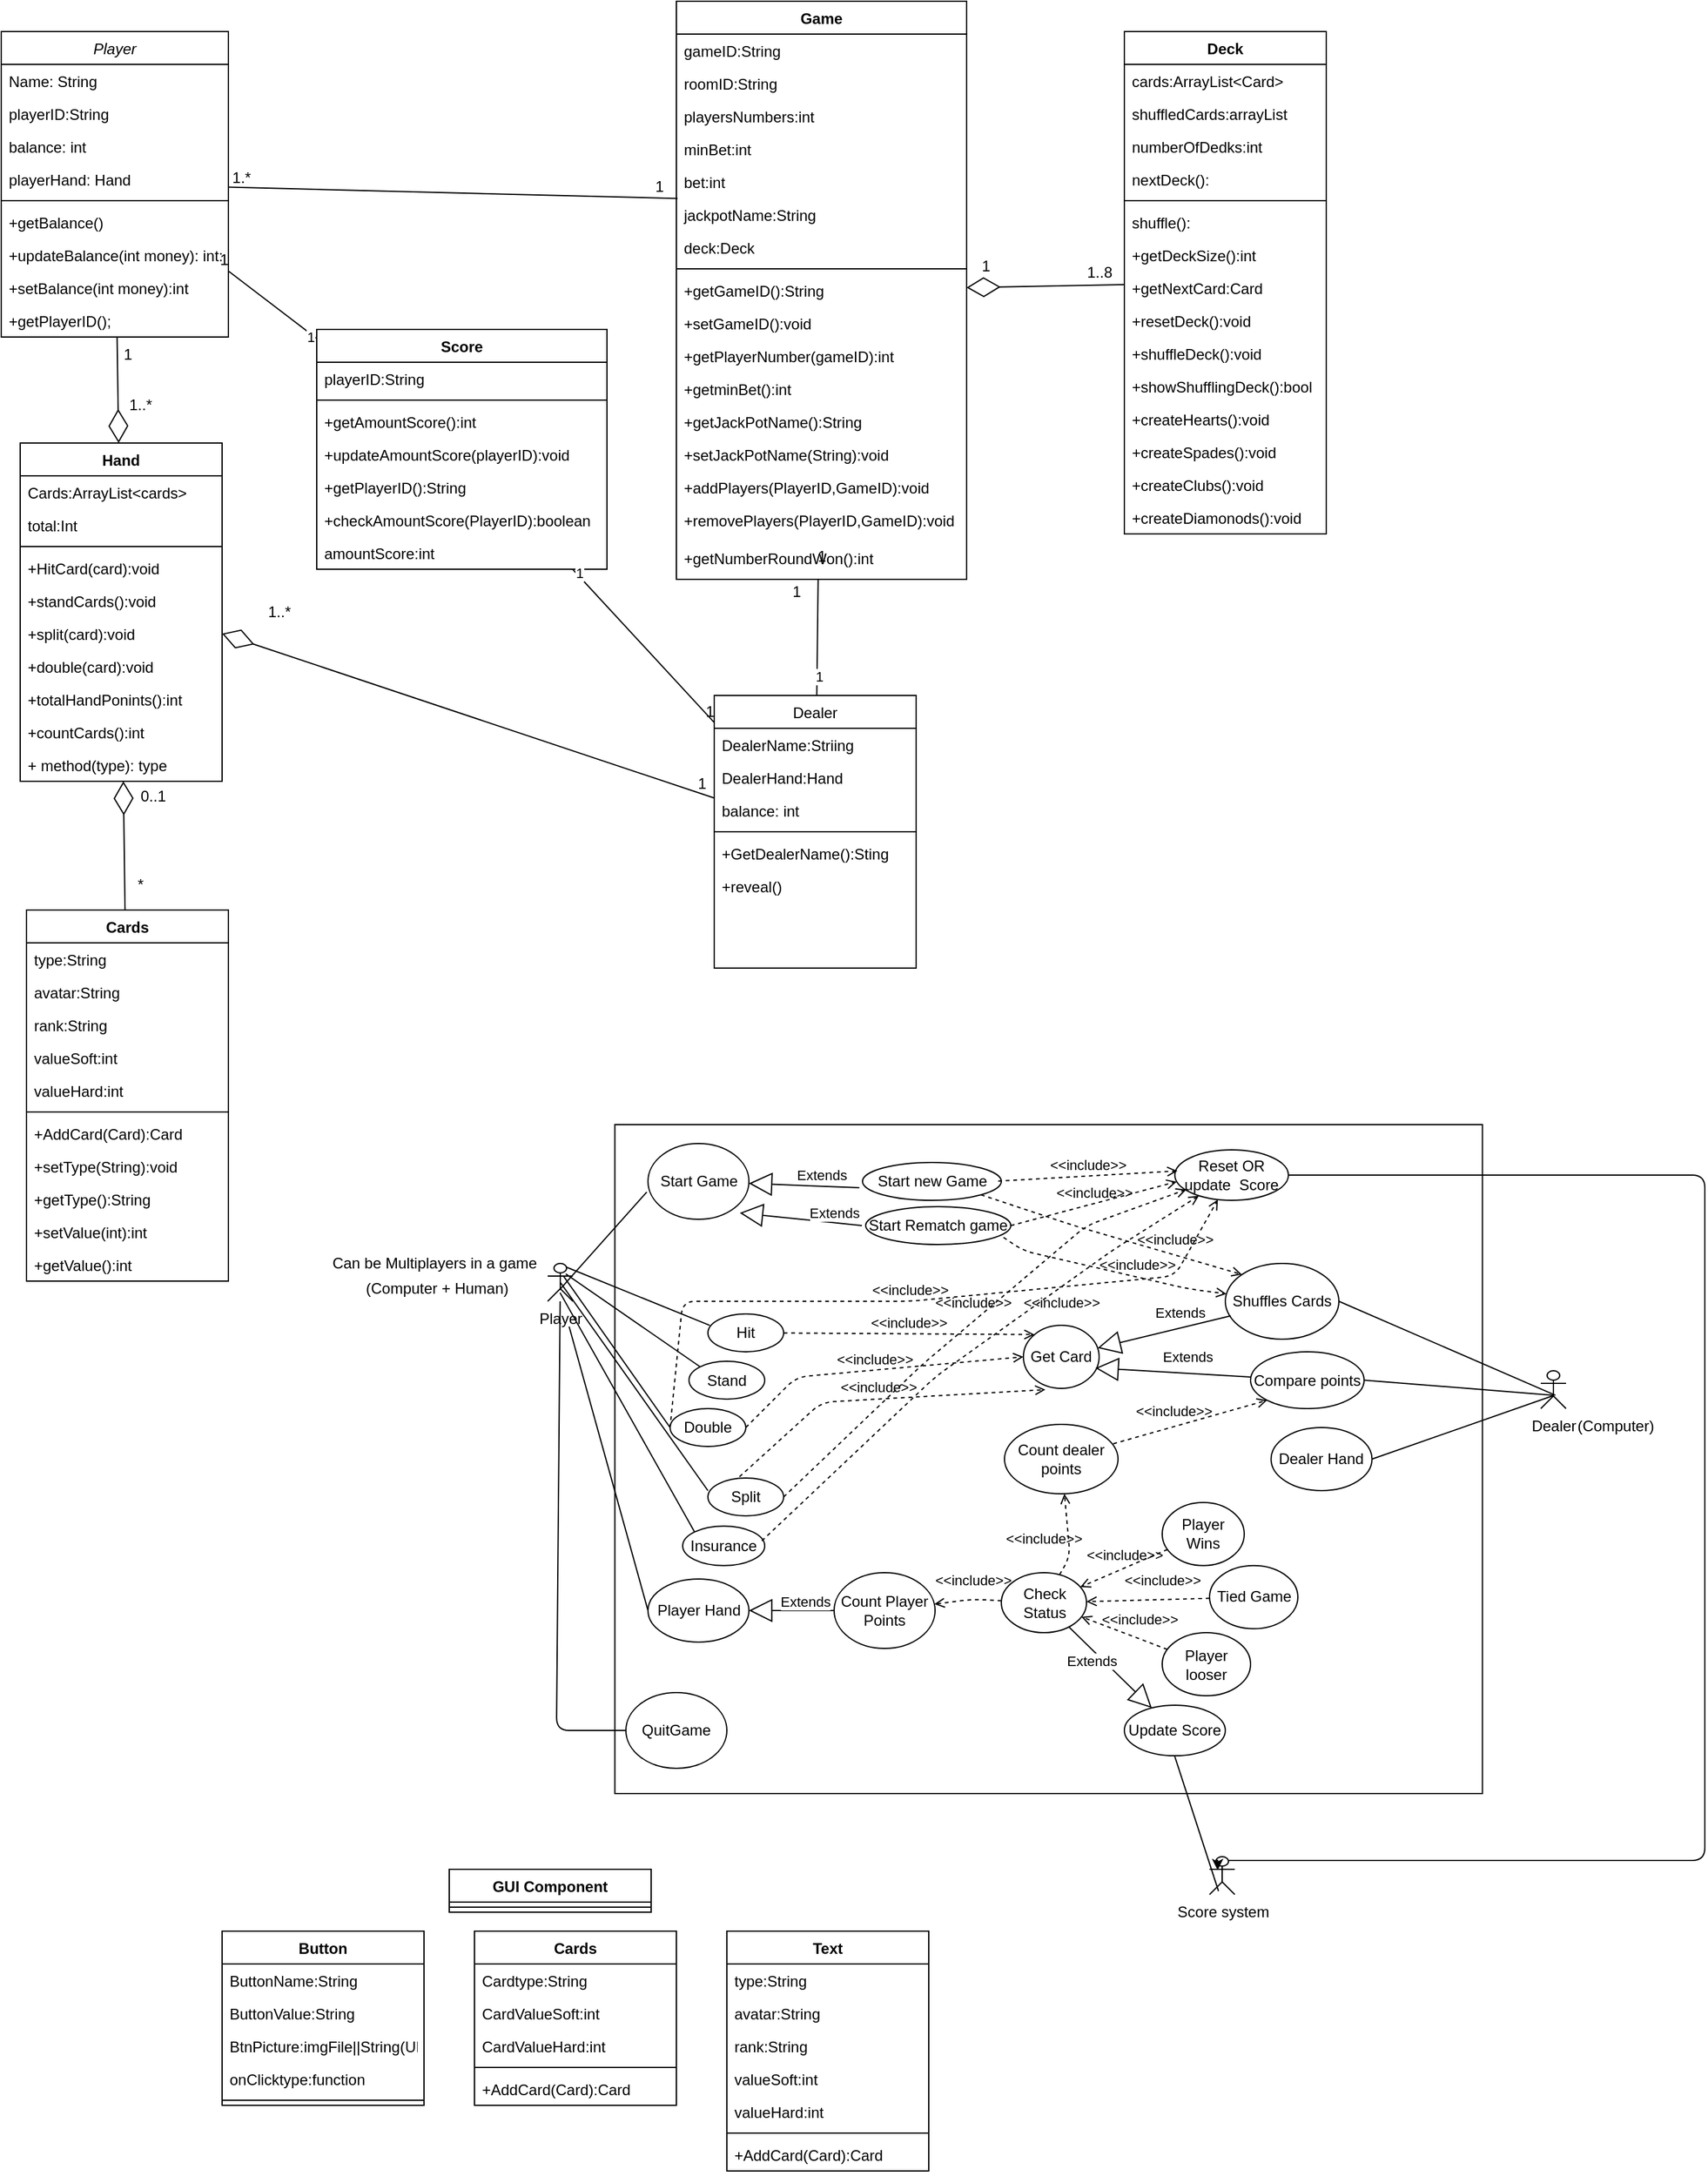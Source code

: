 <mxfile version="14.4.4" type="github">
  <diagram id="C5RBs43oDa-KdzZeNtuy" name="Page-1">
    <mxGraphModel dx="1484" dy="332" grid="1" gridSize="10" guides="1" tooltips="1" connect="1" arrows="1" fold="1" page="1" pageScale="1" pageWidth="827" pageHeight="1169" math="0" shadow="0">
      <root>
        <mxCell id="WIyWlLk6GJQsqaUBKTNV-0" />
        <mxCell id="WIyWlLk6GJQsqaUBKTNV-1" parent="WIyWlLk6GJQsqaUBKTNV-0" />
        <mxCell id="zkfFHV4jXpPFQw0GAbJ--0" value="Player" style="swimlane;fontStyle=2;align=center;verticalAlign=top;childLayout=stackLayout;horizontal=1;startSize=26;horizontalStack=0;resizeParent=1;resizeLast=0;collapsible=1;marginBottom=0;rounded=0;shadow=0;strokeWidth=1;" parent="WIyWlLk6GJQsqaUBKTNV-1" vertex="1">
          <mxGeometry x="-30" y="94" width="180" height="242" as="geometry">
            <mxRectangle x="180" y="120" width="160" height="26" as="alternateBounds" />
          </mxGeometry>
        </mxCell>
        <mxCell id="zkfFHV4jXpPFQw0GAbJ--1" value="Name: String" style="text;align=left;verticalAlign=top;spacingLeft=4;spacingRight=4;overflow=hidden;rotatable=0;points=[[0,0.5],[1,0.5]];portConstraint=eastwest;" parent="zkfFHV4jXpPFQw0GAbJ--0" vertex="1">
          <mxGeometry y="26" width="180" height="26" as="geometry" />
        </mxCell>
        <mxCell id="DUQ8-9O6X4aWuYqs7i3v-48" value="playerID:String" style="text;align=left;verticalAlign=top;spacingLeft=4;spacingRight=4;overflow=hidden;rotatable=0;points=[[0,0.5],[1,0.5]];portConstraint=eastwest;rounded=0;shadow=0;html=0;" parent="zkfFHV4jXpPFQw0GAbJ--0" vertex="1">
          <mxGeometry y="52" width="180" height="26" as="geometry" />
        </mxCell>
        <mxCell id="zkfFHV4jXpPFQw0GAbJ--2" value="balance: int" style="text;align=left;verticalAlign=top;spacingLeft=4;spacingRight=4;overflow=hidden;rotatable=0;points=[[0,0.5],[1,0.5]];portConstraint=eastwest;rounded=0;shadow=0;html=0;" parent="zkfFHV4jXpPFQw0GAbJ--0" vertex="1">
          <mxGeometry y="78" width="180" height="26" as="geometry" />
        </mxCell>
        <mxCell id="DUQ8-9O6X4aWuYqs7i3v-0" value="playerHand: Hand" style="text;align=left;verticalAlign=top;spacingLeft=4;spacingRight=4;overflow=hidden;rotatable=0;points=[[0,0.5],[1,0.5]];portConstraint=eastwest;rounded=0;shadow=0;html=0;" parent="zkfFHV4jXpPFQw0GAbJ--0" vertex="1">
          <mxGeometry y="104" width="180" height="26" as="geometry" />
        </mxCell>
        <mxCell id="zkfFHV4jXpPFQw0GAbJ--4" value="" style="line;html=1;strokeWidth=1;align=left;verticalAlign=middle;spacingTop=-1;spacingLeft=3;spacingRight=3;rotatable=0;labelPosition=right;points=[];portConstraint=eastwest;" parent="zkfFHV4jXpPFQw0GAbJ--0" vertex="1">
          <mxGeometry y="130" width="180" height="8" as="geometry" />
        </mxCell>
        <mxCell id="zkfFHV4jXpPFQw0GAbJ--5" value="+getBalance()&#xa;" style="text;align=left;verticalAlign=top;spacingLeft=4;spacingRight=4;overflow=hidden;rotatable=0;points=[[0,0.5],[1,0.5]];portConstraint=eastwest;" parent="zkfFHV4jXpPFQw0GAbJ--0" vertex="1">
          <mxGeometry y="138" width="180" height="26" as="geometry" />
        </mxCell>
        <mxCell id="DUQ8-9O6X4aWuYqs7i3v-3" value="+updateBalance(int money): int: void" style="text;align=left;verticalAlign=top;spacingLeft=4;spacingRight=4;overflow=hidden;rotatable=0;points=[[0,0.5],[1,0.5]];portConstraint=eastwest;" parent="zkfFHV4jXpPFQw0GAbJ--0" vertex="1">
          <mxGeometry y="164" width="180" height="26" as="geometry" />
        </mxCell>
        <mxCell id="DUQ8-9O6X4aWuYqs7i3v-49" value="+setBalance(int money):int" style="text;align=left;verticalAlign=top;spacingLeft=4;spacingRight=4;overflow=hidden;rotatable=0;points=[[0,0.5],[1,0.5]];portConstraint=eastwest;" parent="zkfFHV4jXpPFQw0GAbJ--0" vertex="1">
          <mxGeometry y="190" width="180" height="26" as="geometry" />
        </mxCell>
        <mxCell id="DUQ8-9O6X4aWuYqs7i3v-4" value="+getPlayerID();" style="text;align=left;verticalAlign=top;spacingLeft=4;spacingRight=4;overflow=hidden;rotatable=0;points=[[0,0.5],[1,0.5]];portConstraint=eastwest;" parent="zkfFHV4jXpPFQw0GAbJ--0" vertex="1">
          <mxGeometry y="216" width="180" height="26" as="geometry" />
        </mxCell>
        <mxCell id="zkfFHV4jXpPFQw0GAbJ--17" value="Dealer" style="swimlane;fontStyle=0;align=center;verticalAlign=top;childLayout=stackLayout;horizontal=1;startSize=26;horizontalStack=0;resizeParent=1;resizeLast=0;collapsible=1;marginBottom=0;rounded=0;shadow=0;strokeWidth=1;" parent="WIyWlLk6GJQsqaUBKTNV-1" vertex="1">
          <mxGeometry x="535" y="620" width="160" height="216" as="geometry">
            <mxRectangle x="550" y="140" width="160" height="26" as="alternateBounds" />
          </mxGeometry>
        </mxCell>
        <mxCell id="zkfFHV4jXpPFQw0GAbJ--18" value="DealerName:Striing" style="text;align=left;verticalAlign=top;spacingLeft=4;spacingRight=4;overflow=hidden;rotatable=0;points=[[0,0.5],[1,0.5]];portConstraint=eastwest;" parent="zkfFHV4jXpPFQw0GAbJ--17" vertex="1">
          <mxGeometry y="26" width="160" height="26" as="geometry" />
        </mxCell>
        <mxCell id="phg6BB3si5Udvcq2O-Uz-67" value="DealerHand:Hand" style="text;align=left;verticalAlign=top;spacingLeft=4;spacingRight=4;overflow=hidden;rotatable=0;points=[[0,0.5],[1,0.5]];portConstraint=eastwest;rounded=0;shadow=0;html=0;" vertex="1" parent="zkfFHV4jXpPFQw0GAbJ--17">
          <mxGeometry y="52" width="160" height="26" as="geometry" />
        </mxCell>
        <mxCell id="phg6BB3si5Udvcq2O-Uz-69" value="balance: int" style="text;align=left;verticalAlign=top;spacingLeft=4;spacingRight=4;overflow=hidden;rotatable=0;points=[[0,0.5],[1,0.5]];portConstraint=eastwest;rounded=0;shadow=0;html=0;" vertex="1" parent="zkfFHV4jXpPFQw0GAbJ--17">
          <mxGeometry y="78" width="160" height="26" as="geometry" />
        </mxCell>
        <mxCell id="zkfFHV4jXpPFQw0GAbJ--23" value="" style="line;html=1;strokeWidth=1;align=left;verticalAlign=middle;spacingTop=-1;spacingLeft=3;spacingRight=3;rotatable=0;labelPosition=right;points=[];portConstraint=eastwest;" parent="zkfFHV4jXpPFQw0GAbJ--17" vertex="1">
          <mxGeometry y="104" width="160" height="8" as="geometry" />
        </mxCell>
        <mxCell id="zkfFHV4jXpPFQw0GAbJ--24" value="+GetDealerName():Sting" style="text;align=left;verticalAlign=top;spacingLeft=4;spacingRight=4;overflow=hidden;rotatable=0;points=[[0,0.5],[1,0.5]];portConstraint=eastwest;" parent="zkfFHV4jXpPFQw0GAbJ--17" vertex="1">
          <mxGeometry y="112" width="160" height="26" as="geometry" />
        </mxCell>
        <mxCell id="phg6BB3si5Udvcq2O-Uz-49" value="+reveal()" style="text;align=left;verticalAlign=top;spacingLeft=4;spacingRight=4;overflow=hidden;rotatable=0;points=[[0,0.5],[1,0.5]];portConstraint=eastwest;" vertex="1" parent="zkfFHV4jXpPFQw0GAbJ--17">
          <mxGeometry y="138" width="160" height="26" as="geometry" />
        </mxCell>
        <mxCell id="DUQ8-9O6X4aWuYqs7i3v-8" value="Hand" style="swimlane;fontStyle=1;align=center;verticalAlign=top;childLayout=stackLayout;horizontal=1;startSize=26;horizontalStack=0;resizeParent=1;resizeParentMax=0;resizeLast=0;collapsible=1;marginBottom=0;" parent="WIyWlLk6GJQsqaUBKTNV-1" vertex="1">
          <mxGeometry x="-15" y="420" width="160" height="268" as="geometry" />
        </mxCell>
        <mxCell id="phg6BB3si5Udvcq2O-Uz-31" value="Cards:ArrayList&lt;cards&gt;" style="text;strokeColor=none;fillColor=none;align=left;verticalAlign=top;spacingLeft=4;spacingRight=4;overflow=hidden;rotatable=0;points=[[0,0.5],[1,0.5]];portConstraint=eastwest;" vertex="1" parent="DUQ8-9O6X4aWuYqs7i3v-8">
          <mxGeometry y="26" width="160" height="26" as="geometry" />
        </mxCell>
        <mxCell id="DUQ8-9O6X4aWuYqs7i3v-9" value="total:Int" style="text;strokeColor=none;fillColor=none;align=left;verticalAlign=top;spacingLeft=4;spacingRight=4;overflow=hidden;rotatable=0;points=[[0,0.5],[1,0.5]];portConstraint=eastwest;" parent="DUQ8-9O6X4aWuYqs7i3v-8" vertex="1">
          <mxGeometry y="52" width="160" height="26" as="geometry" />
        </mxCell>
        <mxCell id="DUQ8-9O6X4aWuYqs7i3v-10" value="" style="line;strokeWidth=1;fillColor=none;align=left;verticalAlign=middle;spacingTop=-1;spacingLeft=3;spacingRight=3;rotatable=0;labelPosition=right;points=[];portConstraint=eastwest;" parent="DUQ8-9O6X4aWuYqs7i3v-8" vertex="1">
          <mxGeometry y="78" width="160" height="8" as="geometry" />
        </mxCell>
        <mxCell id="DUQ8-9O6X4aWuYqs7i3v-11" value="+HitCard(card):void" style="text;strokeColor=none;fillColor=none;align=left;verticalAlign=top;spacingLeft=4;spacingRight=4;overflow=hidden;rotatable=0;points=[[0,0.5],[1,0.5]];portConstraint=eastwest;" parent="DUQ8-9O6X4aWuYqs7i3v-8" vertex="1">
          <mxGeometry y="86" width="160" height="26" as="geometry" />
        </mxCell>
        <mxCell id="DUQ8-9O6X4aWuYqs7i3v-12" value="+standCards():void" style="text;strokeColor=none;fillColor=none;align=left;verticalAlign=top;spacingLeft=4;spacingRight=4;overflow=hidden;rotatable=0;points=[[0,0.5],[1,0.5]];portConstraint=eastwest;" parent="DUQ8-9O6X4aWuYqs7i3v-8" vertex="1">
          <mxGeometry y="112" width="160" height="26" as="geometry" />
        </mxCell>
        <mxCell id="phg6BB3si5Udvcq2O-Uz-0" value="+split(card):void" style="text;strokeColor=none;fillColor=none;align=left;verticalAlign=top;spacingLeft=4;spacingRight=4;overflow=hidden;rotatable=0;points=[[0,0.5],[1,0.5]];portConstraint=eastwest;" parent="DUQ8-9O6X4aWuYqs7i3v-8" vertex="1">
          <mxGeometry y="138" width="160" height="26" as="geometry" />
        </mxCell>
        <mxCell id="phg6BB3si5Udvcq2O-Uz-1" value="+double(card):void" style="text;strokeColor=none;fillColor=none;align=left;verticalAlign=top;spacingLeft=4;spacingRight=4;overflow=hidden;rotatable=0;points=[[0,0.5],[1,0.5]];portConstraint=eastwest;" parent="DUQ8-9O6X4aWuYqs7i3v-8" vertex="1">
          <mxGeometry y="164" width="160" height="26" as="geometry" />
        </mxCell>
        <mxCell id="DUQ8-9O6X4aWuYqs7i3v-14" value="+totalHandPonints():int" style="text;strokeColor=none;fillColor=none;align=left;verticalAlign=top;spacingLeft=4;spacingRight=4;overflow=hidden;rotatable=0;points=[[0,0.5],[1,0.5]];portConstraint=eastwest;" parent="DUQ8-9O6X4aWuYqs7i3v-8" vertex="1">
          <mxGeometry y="190" width="160" height="26" as="geometry" />
        </mxCell>
        <mxCell id="DUQ8-9O6X4aWuYqs7i3v-15" value="+countCards():int" style="text;strokeColor=none;fillColor=none;align=left;verticalAlign=top;spacingLeft=4;spacingRight=4;overflow=hidden;rotatable=0;points=[[0,0.5],[1,0.5]];portConstraint=eastwest;" parent="DUQ8-9O6X4aWuYqs7i3v-8" vertex="1">
          <mxGeometry y="216" width="160" height="26" as="geometry" />
        </mxCell>
        <mxCell id="DUQ8-9O6X4aWuYqs7i3v-13" value="+ method(type): type" style="text;strokeColor=none;fillColor=none;align=left;verticalAlign=top;spacingLeft=4;spacingRight=4;overflow=hidden;rotatable=0;points=[[0,0.5],[1,0.5]];portConstraint=eastwest;" parent="DUQ8-9O6X4aWuYqs7i3v-8" vertex="1">
          <mxGeometry y="242" width="160" height="26" as="geometry" />
        </mxCell>
        <mxCell id="DUQ8-9O6X4aWuYqs7i3v-16" value="Cards" style="swimlane;fontStyle=1;align=center;verticalAlign=top;childLayout=stackLayout;horizontal=1;startSize=26;horizontalStack=0;resizeParent=1;resizeParentMax=0;resizeLast=0;collapsible=1;marginBottom=0;" parent="WIyWlLk6GJQsqaUBKTNV-1" vertex="1">
          <mxGeometry x="-10" y="790" width="160" height="294" as="geometry" />
        </mxCell>
        <mxCell id="DUQ8-9O6X4aWuYqs7i3v-24" value="type:String" style="text;strokeColor=none;fillColor=none;align=left;verticalAlign=top;spacingLeft=4;spacingRight=4;overflow=hidden;rotatable=0;points=[[0,0.5],[1,0.5]];portConstraint=eastwest;" parent="DUQ8-9O6X4aWuYqs7i3v-16" vertex="1">
          <mxGeometry y="26" width="160" height="26" as="geometry" />
        </mxCell>
        <mxCell id="phg6BB3si5Udvcq2O-Uz-51" value="avatar:String" style="text;strokeColor=none;fillColor=none;align=left;verticalAlign=top;spacingLeft=4;spacingRight=4;overflow=hidden;rotatable=0;points=[[0,0.5],[1,0.5]];portConstraint=eastwest;" vertex="1" parent="DUQ8-9O6X4aWuYqs7i3v-16">
          <mxGeometry y="52" width="160" height="26" as="geometry" />
        </mxCell>
        <mxCell id="phg6BB3si5Udvcq2O-Uz-52" value="rank:String" style="text;strokeColor=none;fillColor=none;align=left;verticalAlign=top;spacingLeft=4;spacingRight=4;overflow=hidden;rotatable=0;points=[[0,0.5],[1,0.5]];portConstraint=eastwest;" vertex="1" parent="DUQ8-9O6X4aWuYqs7i3v-16">
          <mxGeometry y="78" width="160" height="26" as="geometry" />
        </mxCell>
        <mxCell id="DUQ8-9O6X4aWuYqs7i3v-17" value="valueSoft:int" style="text;strokeColor=none;fillColor=none;align=left;verticalAlign=top;spacingLeft=4;spacingRight=4;overflow=hidden;rotatable=0;points=[[0,0.5],[1,0.5]];portConstraint=eastwest;" parent="DUQ8-9O6X4aWuYqs7i3v-16" vertex="1">
          <mxGeometry y="104" width="160" height="26" as="geometry" />
        </mxCell>
        <mxCell id="phg6BB3si5Udvcq2O-Uz-50" value="valueHard:int" style="text;strokeColor=none;fillColor=none;align=left;verticalAlign=top;spacingLeft=4;spacingRight=4;overflow=hidden;rotatable=0;points=[[0,0.5],[1,0.5]];portConstraint=eastwest;" vertex="1" parent="DUQ8-9O6X4aWuYqs7i3v-16">
          <mxGeometry y="130" width="160" height="26" as="geometry" />
        </mxCell>
        <mxCell id="DUQ8-9O6X4aWuYqs7i3v-18" value="" style="line;strokeWidth=1;fillColor=none;align=left;verticalAlign=middle;spacingTop=-1;spacingLeft=3;spacingRight=3;rotatable=0;labelPosition=right;points=[];portConstraint=eastwest;" parent="DUQ8-9O6X4aWuYqs7i3v-16" vertex="1">
          <mxGeometry y="156" width="160" height="8" as="geometry" />
        </mxCell>
        <mxCell id="phg6BB3si5Udvcq2O-Uz-32" value="+AddCard(Card):Card" style="text;strokeColor=none;fillColor=none;align=left;verticalAlign=top;spacingLeft=4;spacingRight=4;overflow=hidden;rotatable=0;points=[[0,0.5],[1,0.5]];portConstraint=eastwest;" vertex="1" parent="DUQ8-9O6X4aWuYqs7i3v-16">
          <mxGeometry y="164" width="160" height="26" as="geometry" />
        </mxCell>
        <mxCell id="DUQ8-9O6X4aWuYqs7i3v-19" value="+setType(String):void" style="text;strokeColor=none;fillColor=none;align=left;verticalAlign=top;spacingLeft=4;spacingRight=4;overflow=hidden;rotatable=0;points=[[0,0.5],[1,0.5]];portConstraint=eastwest;" parent="DUQ8-9O6X4aWuYqs7i3v-16" vertex="1">
          <mxGeometry y="190" width="160" height="26" as="geometry" />
        </mxCell>
        <mxCell id="DUQ8-9O6X4aWuYqs7i3v-20" value="+getType():String" style="text;strokeColor=none;fillColor=none;align=left;verticalAlign=top;spacingLeft=4;spacingRight=4;overflow=hidden;rotatable=0;points=[[0,0.5],[1,0.5]];portConstraint=eastwest;" parent="DUQ8-9O6X4aWuYqs7i3v-16" vertex="1">
          <mxGeometry y="216" width="160" height="26" as="geometry" />
        </mxCell>
        <mxCell id="DUQ8-9O6X4aWuYqs7i3v-21" value="+setValue(int):int" style="text;strokeColor=none;fillColor=none;align=left;verticalAlign=top;spacingLeft=4;spacingRight=4;overflow=hidden;rotatable=0;points=[[0,0.5],[1,0.5]];portConstraint=eastwest;" parent="DUQ8-9O6X4aWuYqs7i3v-16" vertex="1">
          <mxGeometry y="242" width="160" height="26" as="geometry" />
        </mxCell>
        <mxCell id="DUQ8-9O6X4aWuYqs7i3v-22" value="+getValue():int" style="text;strokeColor=none;fillColor=none;align=left;verticalAlign=top;spacingLeft=4;spacingRight=4;overflow=hidden;rotatable=0;points=[[0,0.5],[1,0.5]];portConstraint=eastwest;" parent="DUQ8-9O6X4aWuYqs7i3v-16" vertex="1">
          <mxGeometry y="268" width="160" height="26" as="geometry" />
        </mxCell>
        <mxCell id="DUQ8-9O6X4aWuYqs7i3v-25" value="Game" style="swimlane;fontStyle=1;align=center;verticalAlign=top;childLayout=stackLayout;horizontal=1;startSize=26;horizontalStack=0;resizeParent=1;resizeParentMax=0;resizeLast=0;collapsible=1;marginBottom=0;" parent="WIyWlLk6GJQsqaUBKTNV-1" vertex="1">
          <mxGeometry x="505" y="70" width="230" height="458" as="geometry" />
        </mxCell>
        <mxCell id="DUQ8-9O6X4aWuYqs7i3v-26" value="gameID:String" style="text;strokeColor=none;fillColor=none;align=left;verticalAlign=top;spacingLeft=4;spacingRight=4;overflow=hidden;rotatable=0;points=[[0,0.5],[1,0.5]];portConstraint=eastwest;" parent="DUQ8-9O6X4aWuYqs7i3v-25" vertex="1">
          <mxGeometry y="26" width="230" height="26" as="geometry" />
        </mxCell>
        <mxCell id="phg6BB3si5Udvcq2O-Uz-159" value="roomID:String" style="text;strokeColor=none;fillColor=none;align=left;verticalAlign=top;spacingLeft=4;spacingRight=4;overflow=hidden;rotatable=0;points=[[0,0.5],[1,0.5]];portConstraint=eastwest;" vertex="1" parent="DUQ8-9O6X4aWuYqs7i3v-25">
          <mxGeometry y="52" width="230" height="26" as="geometry" />
        </mxCell>
        <mxCell id="DUQ8-9O6X4aWuYqs7i3v-27" value="playersNumbers:int" style="text;strokeColor=none;fillColor=none;align=left;verticalAlign=top;spacingLeft=4;spacingRight=4;overflow=hidden;rotatable=0;points=[[0,0.5],[1,0.5]];portConstraint=eastwest;" parent="DUQ8-9O6X4aWuYqs7i3v-25" vertex="1">
          <mxGeometry y="78" width="230" height="26" as="geometry" />
        </mxCell>
        <mxCell id="DUQ8-9O6X4aWuYqs7i3v-35" value="minBet:int" style="text;strokeColor=none;fillColor=none;align=left;verticalAlign=top;spacingLeft=4;spacingRight=4;overflow=hidden;rotatable=0;points=[[0,0.5],[1,0.5]];portConstraint=eastwest;" parent="DUQ8-9O6X4aWuYqs7i3v-25" vertex="1">
          <mxGeometry y="104" width="230" height="26" as="geometry" />
        </mxCell>
        <mxCell id="phg6BB3si5Udvcq2O-Uz-160" value="bet:int" style="text;strokeColor=none;fillColor=none;align=left;verticalAlign=top;spacingLeft=4;spacingRight=4;overflow=hidden;rotatable=0;points=[[0,0.5],[1,0.5]];portConstraint=eastwest;" vertex="1" parent="DUQ8-9O6X4aWuYqs7i3v-25">
          <mxGeometry y="130" width="230" height="26" as="geometry" />
        </mxCell>
        <mxCell id="DUQ8-9O6X4aWuYqs7i3v-36" value="jackpotName:String" style="text;strokeColor=none;fillColor=none;align=left;verticalAlign=top;spacingLeft=4;spacingRight=4;overflow=hidden;rotatable=0;points=[[0,0.5],[1,0.5]];portConstraint=eastwest;" parent="DUQ8-9O6X4aWuYqs7i3v-25" vertex="1">
          <mxGeometry y="156" width="230" height="26" as="geometry" />
        </mxCell>
        <mxCell id="phg6BB3si5Udvcq2O-Uz-30" value="deck:Deck" style="text;strokeColor=none;fillColor=none;align=left;verticalAlign=top;spacingLeft=4;spacingRight=4;overflow=hidden;rotatable=0;points=[[0,0.5],[1,0.5]];portConstraint=eastwest;" vertex="1" parent="DUQ8-9O6X4aWuYqs7i3v-25">
          <mxGeometry y="182" width="230" height="26" as="geometry" />
        </mxCell>
        <mxCell id="DUQ8-9O6X4aWuYqs7i3v-28" value="" style="line;strokeWidth=1;fillColor=none;align=left;verticalAlign=middle;spacingTop=-1;spacingLeft=3;spacingRight=3;rotatable=0;labelPosition=right;points=[];portConstraint=eastwest;" parent="DUQ8-9O6X4aWuYqs7i3v-25" vertex="1">
          <mxGeometry y="208" width="230" height="8" as="geometry" />
        </mxCell>
        <mxCell id="DUQ8-9O6X4aWuYqs7i3v-29" value="+getGameID():String" style="text;strokeColor=none;fillColor=none;align=left;verticalAlign=top;spacingLeft=4;spacingRight=4;overflow=hidden;rotatable=0;points=[[0,0.5],[1,0.5]];portConstraint=eastwest;" parent="DUQ8-9O6X4aWuYqs7i3v-25" vertex="1">
          <mxGeometry y="216" width="230" height="26" as="geometry" />
        </mxCell>
        <mxCell id="DUQ8-9O6X4aWuYqs7i3v-30" value="+setGameID():void" style="text;strokeColor=none;fillColor=none;align=left;verticalAlign=top;spacingLeft=4;spacingRight=4;overflow=hidden;rotatable=0;points=[[0,0.5],[1,0.5]];portConstraint=eastwest;" parent="DUQ8-9O6X4aWuYqs7i3v-25" vertex="1">
          <mxGeometry y="242" width="230" height="26" as="geometry" />
        </mxCell>
        <mxCell id="DUQ8-9O6X4aWuYqs7i3v-31" value="+getPlayerNumber(gameID):int" style="text;strokeColor=none;fillColor=none;align=left;verticalAlign=top;spacingLeft=4;spacingRight=4;overflow=hidden;rotatable=0;points=[[0,0.5],[1,0.5]];portConstraint=eastwest;" parent="DUQ8-9O6X4aWuYqs7i3v-25" vertex="1">
          <mxGeometry y="268" width="230" height="26" as="geometry" />
        </mxCell>
        <mxCell id="DUQ8-9O6X4aWuYqs7i3v-32" value="+getminBet():int" style="text;strokeColor=none;fillColor=none;align=left;verticalAlign=top;spacingLeft=4;spacingRight=4;overflow=hidden;rotatable=0;points=[[0,0.5],[1,0.5]];portConstraint=eastwest;" parent="DUQ8-9O6X4aWuYqs7i3v-25" vertex="1">
          <mxGeometry y="294" width="230" height="26" as="geometry" />
        </mxCell>
        <mxCell id="DUQ8-9O6X4aWuYqs7i3v-37" value="+getJackPotName():String" style="text;strokeColor=none;fillColor=none;align=left;verticalAlign=top;spacingLeft=4;spacingRight=4;overflow=hidden;rotatable=0;points=[[0,0.5],[1,0.5]];portConstraint=eastwest;" parent="DUQ8-9O6X4aWuYqs7i3v-25" vertex="1">
          <mxGeometry y="320" width="230" height="26" as="geometry" />
        </mxCell>
        <mxCell id="DUQ8-9O6X4aWuYqs7i3v-39" value="+setJackPotName(String):void" style="text;strokeColor=none;fillColor=none;align=left;verticalAlign=top;spacingLeft=4;spacingRight=4;overflow=hidden;rotatable=0;points=[[0,0.5],[1,0.5]];portConstraint=eastwest;" parent="DUQ8-9O6X4aWuYqs7i3v-25" vertex="1">
          <mxGeometry y="346" width="230" height="26" as="geometry" />
        </mxCell>
        <mxCell id="DUQ8-9O6X4aWuYqs7i3v-38" value="+addPlayers(PlayerID,GameID):void" style="text;strokeColor=none;fillColor=none;align=left;verticalAlign=top;spacingLeft=4;spacingRight=4;overflow=hidden;rotatable=0;points=[[0,0.5],[1,0.5]];portConstraint=eastwest;" parent="DUQ8-9O6X4aWuYqs7i3v-25" vertex="1">
          <mxGeometry y="372" width="230" height="26" as="geometry" />
        </mxCell>
        <mxCell id="DUQ8-9O6X4aWuYqs7i3v-33" value="+removePlayers(PlayerID,GameID):void" style="text;strokeColor=none;fillColor=none;align=left;verticalAlign=top;spacingLeft=4;spacingRight=4;overflow=hidden;rotatable=0;points=[[0,0.5],[1,0.5]];portConstraint=eastwest;" parent="DUQ8-9O6X4aWuYqs7i3v-25" vertex="1">
          <mxGeometry y="398" width="230" height="30" as="geometry" />
        </mxCell>
        <mxCell id="phg6BB3si5Udvcq2O-Uz-54" value="+getNumberRoundWon():int" style="text;strokeColor=none;fillColor=none;align=left;verticalAlign=top;spacingLeft=4;spacingRight=4;overflow=hidden;rotatable=0;points=[[0,0.5],[1,0.5]];portConstraint=eastwest;" vertex="1" parent="DUQ8-9O6X4aWuYqs7i3v-25">
          <mxGeometry y="428" width="230" height="30" as="geometry" />
        </mxCell>
        <mxCell id="DUQ8-9O6X4aWuYqs7i3v-40" value="Score&#xa;" style="swimlane;fontStyle=1;align=center;verticalAlign=top;childLayout=stackLayout;horizontal=1;startSize=26;horizontalStack=0;resizeParent=1;resizeParentMax=0;resizeLast=0;collapsible=1;marginBottom=0;" parent="WIyWlLk6GJQsqaUBKTNV-1" vertex="1">
          <mxGeometry x="220" y="330" width="230" height="190" as="geometry" />
        </mxCell>
        <mxCell id="DUQ8-9O6X4aWuYqs7i3v-42" value="playerID:String" style="text;strokeColor=none;fillColor=none;align=left;verticalAlign=top;spacingLeft=4;spacingRight=4;overflow=hidden;rotatable=0;points=[[0,0.5],[1,0.5]];portConstraint=eastwest;" parent="DUQ8-9O6X4aWuYqs7i3v-40" vertex="1">
          <mxGeometry y="26" width="230" height="26" as="geometry" />
        </mxCell>
        <mxCell id="DUQ8-9O6X4aWuYqs7i3v-43" value="" style="line;strokeWidth=1;fillColor=none;align=left;verticalAlign=middle;spacingTop=-1;spacingLeft=3;spacingRight=3;rotatable=0;labelPosition=right;points=[];portConstraint=eastwest;" parent="DUQ8-9O6X4aWuYqs7i3v-40" vertex="1">
          <mxGeometry y="52" width="230" height="8" as="geometry" />
        </mxCell>
        <mxCell id="DUQ8-9O6X4aWuYqs7i3v-44" value="+getAmountScore():int" style="text;strokeColor=none;fillColor=none;align=left;verticalAlign=top;spacingLeft=4;spacingRight=4;overflow=hidden;rotatable=0;points=[[0,0.5],[1,0.5]];portConstraint=eastwest;" parent="DUQ8-9O6X4aWuYqs7i3v-40" vertex="1">
          <mxGeometry y="60" width="230" height="26" as="geometry" />
        </mxCell>
        <mxCell id="DUQ8-9O6X4aWuYqs7i3v-45" value="+updateAmountScore(playerID):void" style="text;strokeColor=none;fillColor=none;align=left;verticalAlign=top;spacingLeft=4;spacingRight=4;overflow=hidden;rotatable=0;points=[[0,0.5],[1,0.5]];portConstraint=eastwest;" parent="DUQ8-9O6X4aWuYqs7i3v-40" vertex="1">
          <mxGeometry y="86" width="230" height="26" as="geometry" />
        </mxCell>
        <mxCell id="DUQ8-9O6X4aWuYqs7i3v-46" value="+getPlayerID():String" style="text;strokeColor=none;fillColor=none;align=left;verticalAlign=top;spacingLeft=4;spacingRight=4;overflow=hidden;rotatable=0;points=[[0,0.5],[1,0.5]];portConstraint=eastwest;" parent="DUQ8-9O6X4aWuYqs7i3v-40" vertex="1">
          <mxGeometry y="112" width="230" height="26" as="geometry" />
        </mxCell>
        <mxCell id="DUQ8-9O6X4aWuYqs7i3v-47" value="+checkAmountScore(PlayerID):boolean" style="text;strokeColor=none;fillColor=none;align=left;verticalAlign=top;spacingLeft=4;spacingRight=4;overflow=hidden;rotatable=0;points=[[0,0.5],[1,0.5]];portConstraint=eastwest;" parent="DUQ8-9O6X4aWuYqs7i3v-40" vertex="1">
          <mxGeometry y="138" width="230" height="26" as="geometry" />
        </mxCell>
        <mxCell id="DUQ8-9O6X4aWuYqs7i3v-41" value="amountScore:int" style="text;strokeColor=none;fillColor=none;align=left;verticalAlign=top;spacingLeft=4;spacingRight=4;overflow=hidden;rotatable=0;points=[[0,0.5],[1,0.5]];portConstraint=eastwest;" parent="DUQ8-9O6X4aWuYqs7i3v-40" vertex="1">
          <mxGeometry y="164" width="230" height="26" as="geometry" />
        </mxCell>
        <mxCell id="6gXX3aHNvILFyaAfmAFc-0" value="Deck" style="swimlane;fontStyle=1;align=center;verticalAlign=top;childLayout=stackLayout;horizontal=1;startSize=26;horizontalStack=0;resizeParent=1;resizeParentMax=0;resizeLast=0;collapsible=1;marginBottom=0;" parent="WIyWlLk6GJQsqaUBKTNV-1" vertex="1">
          <mxGeometry x="860" y="94" width="160" height="398" as="geometry" />
        </mxCell>
        <mxCell id="6gXX3aHNvILFyaAfmAFc-1" value="cards:ArrayList&lt;Card&gt;" style="text;strokeColor=none;fillColor=none;align=left;verticalAlign=top;spacingLeft=4;spacingRight=4;overflow=hidden;rotatable=0;points=[[0,0.5],[1,0.5]];portConstraint=eastwest;" parent="6gXX3aHNvILFyaAfmAFc-0" vertex="1">
          <mxGeometry y="26" width="160" height="26" as="geometry" />
        </mxCell>
        <mxCell id="6gXX3aHNvILFyaAfmAFc-2" value="shuffledCards:arrayList" style="text;strokeColor=none;fillColor=none;align=left;verticalAlign=top;spacingLeft=4;spacingRight=4;overflow=hidden;rotatable=0;points=[[0,0.5],[1,0.5]];portConstraint=eastwest;" parent="6gXX3aHNvILFyaAfmAFc-0" vertex="1">
          <mxGeometry y="52" width="160" height="26" as="geometry" />
        </mxCell>
        <mxCell id="6gXX3aHNvILFyaAfmAFc-8" value="numberOfDedks:int" style="text;strokeColor=none;fillColor=none;align=left;verticalAlign=top;spacingLeft=4;spacingRight=4;overflow=hidden;rotatable=0;points=[[0,0.5],[1,0.5]];portConstraint=eastwest;" parent="6gXX3aHNvILFyaAfmAFc-0" vertex="1">
          <mxGeometry y="78" width="160" height="26" as="geometry" />
        </mxCell>
        <mxCell id="6gXX3aHNvILFyaAfmAFc-9" value="nextDeck():" style="text;strokeColor=none;fillColor=none;align=left;verticalAlign=top;spacingLeft=4;spacingRight=4;overflow=hidden;rotatable=0;points=[[0,0.5],[1,0.5]];portConstraint=eastwest;" parent="6gXX3aHNvILFyaAfmAFc-0" vertex="1">
          <mxGeometry y="104" width="160" height="26" as="geometry" />
        </mxCell>
        <mxCell id="6gXX3aHNvILFyaAfmAFc-3" value="" style="line;strokeWidth=1;fillColor=none;align=left;verticalAlign=middle;spacingTop=-1;spacingLeft=3;spacingRight=3;rotatable=0;labelPosition=right;points=[];portConstraint=eastwest;" parent="6gXX3aHNvILFyaAfmAFc-0" vertex="1">
          <mxGeometry y="130" width="160" height="8" as="geometry" />
        </mxCell>
        <mxCell id="phg6BB3si5Udvcq2O-Uz-53" value="shuffle():" style="text;strokeColor=none;fillColor=none;align=left;verticalAlign=top;spacingLeft=4;spacingRight=4;overflow=hidden;rotatable=0;points=[[0,0.5],[1,0.5]];portConstraint=eastwest;" vertex="1" parent="6gXX3aHNvILFyaAfmAFc-0">
          <mxGeometry y="138" width="160" height="26" as="geometry" />
        </mxCell>
        <mxCell id="6gXX3aHNvILFyaAfmAFc-4" value="+getDeckSize():int" style="text;strokeColor=none;fillColor=none;align=left;verticalAlign=top;spacingLeft=4;spacingRight=4;overflow=hidden;rotatable=0;points=[[0,0.5],[1,0.5]];portConstraint=eastwest;" parent="6gXX3aHNvILFyaAfmAFc-0" vertex="1">
          <mxGeometry y="164" width="160" height="26" as="geometry" />
        </mxCell>
        <mxCell id="6gXX3aHNvILFyaAfmAFc-5" value="+getNextCard:Card" style="text;strokeColor=none;fillColor=none;align=left;verticalAlign=top;spacingLeft=4;spacingRight=4;overflow=hidden;rotatable=0;points=[[0,0.5],[1,0.5]];portConstraint=eastwest;" parent="6gXX3aHNvILFyaAfmAFc-0" vertex="1">
          <mxGeometry y="190" width="160" height="26" as="geometry" />
        </mxCell>
        <mxCell id="6gXX3aHNvILFyaAfmAFc-6" value="+resetDeck():void" style="text;strokeColor=none;fillColor=none;align=left;verticalAlign=top;spacingLeft=4;spacingRight=4;overflow=hidden;rotatable=0;points=[[0,0.5],[1,0.5]];portConstraint=eastwest;" parent="6gXX3aHNvILFyaAfmAFc-0" vertex="1">
          <mxGeometry y="216" width="160" height="26" as="geometry" />
        </mxCell>
        <mxCell id="6gXX3aHNvILFyaAfmAFc-7" value="+shuffleDeck():void" style="text;strokeColor=none;fillColor=none;align=left;verticalAlign=top;spacingLeft=4;spacingRight=4;overflow=hidden;rotatable=0;points=[[0,0.5],[1,0.5]];portConstraint=eastwest;" parent="6gXX3aHNvILFyaAfmAFc-0" vertex="1">
          <mxGeometry y="242" width="160" height="26" as="geometry" />
        </mxCell>
        <mxCell id="6gXX3aHNvILFyaAfmAFc-11" value="+showShufflingDeck():bool" style="text;strokeColor=none;fillColor=none;align=left;verticalAlign=top;spacingLeft=4;spacingRight=4;overflow=hidden;rotatable=0;points=[[0,0.5],[1,0.5]];portConstraint=eastwest;" parent="6gXX3aHNvILFyaAfmAFc-0" vertex="1">
          <mxGeometry y="268" width="160" height="26" as="geometry" />
        </mxCell>
        <mxCell id="6gXX3aHNvILFyaAfmAFc-12" value="+createHearts():void" style="text;strokeColor=none;fillColor=none;align=left;verticalAlign=top;spacingLeft=4;spacingRight=4;overflow=hidden;rotatable=0;points=[[0,0.5],[1,0.5]];portConstraint=eastwest;" parent="6gXX3aHNvILFyaAfmAFc-0" vertex="1">
          <mxGeometry y="294" width="160" height="26" as="geometry" />
        </mxCell>
        <mxCell id="6gXX3aHNvILFyaAfmAFc-13" value="+createSpades():void" style="text;strokeColor=none;fillColor=none;align=left;verticalAlign=top;spacingLeft=4;spacingRight=4;overflow=hidden;rotatable=0;points=[[0,0.5],[1,0.5]];portConstraint=eastwest;" parent="6gXX3aHNvILFyaAfmAFc-0" vertex="1">
          <mxGeometry y="320" width="160" height="26" as="geometry" />
        </mxCell>
        <mxCell id="6gXX3aHNvILFyaAfmAFc-10" value="+createClubs():void" style="text;strokeColor=none;fillColor=none;align=left;verticalAlign=top;spacingLeft=4;spacingRight=4;overflow=hidden;rotatable=0;points=[[0,0.5],[1,0.5]];portConstraint=eastwest;" parent="6gXX3aHNvILFyaAfmAFc-0" vertex="1">
          <mxGeometry y="346" width="160" height="26" as="geometry" />
        </mxCell>
        <mxCell id="6gXX3aHNvILFyaAfmAFc-14" value="+createDiamonods():void" style="text;strokeColor=none;fillColor=none;align=left;verticalAlign=top;spacingLeft=4;spacingRight=4;overflow=hidden;rotatable=0;points=[[0,0.5],[1,0.5]];portConstraint=eastwest;" parent="6gXX3aHNvILFyaAfmAFc-0" vertex="1">
          <mxGeometry y="372" width="160" height="26" as="geometry" />
        </mxCell>
        <mxCell id="phg6BB3si5Udvcq2O-Uz-6" value="" style="endArrow=none;html=1;rounded=0;entryX=0.004;entryY=0.01;entryDx=0;entryDy=0;entryPerimeter=0;" parent="WIyWlLk6GJQsqaUBKTNV-1" source="zkfFHV4jXpPFQw0GAbJ--0" target="DUQ8-9O6X4aWuYqs7i3v-36" edge="1">
          <mxGeometry relative="1" as="geometry">
            <mxPoint x="120" y="50" as="sourcePoint" />
            <mxPoint x="280" y="50" as="targetPoint" />
          </mxGeometry>
        </mxCell>
        <mxCell id="phg6BB3si5Udvcq2O-Uz-7" value="1" style="resizable=0;html=1;align=right;verticalAlign=bottom;" parent="phg6BB3si5Udvcq2O-Uz-6" connectable="0" vertex="1">
          <mxGeometry x="1" relative="1" as="geometry">
            <mxPoint x="-10.01" y="-0.26" as="offset" />
          </mxGeometry>
        </mxCell>
        <mxCell id="phg6BB3si5Udvcq2O-Uz-8" value="1.*" style="text;html=1;align=center;verticalAlign=middle;resizable=0;points=[];autosize=1;" parent="WIyWlLk6GJQsqaUBKTNV-1" vertex="1">
          <mxGeometry x="145" y="200" width="30" height="20" as="geometry" />
        </mxCell>
        <mxCell id="phg6BB3si5Udvcq2O-Uz-20" value="1" style="text;html=1;align=center;verticalAlign=middle;resizable=0;points=[];autosize=1;" parent="WIyWlLk6GJQsqaUBKTNV-1" vertex="1">
          <mxGeometry x="610" y="500" width="20" height="20" as="geometry" />
        </mxCell>
        <mxCell id="phg6BB3si5Udvcq2O-Uz-21" value="" style="endArrow=none;html=1;" parent="WIyWlLk6GJQsqaUBKTNV-1" source="zkfFHV4jXpPFQw0GAbJ--17" target="DUQ8-9O6X4aWuYqs7i3v-25" edge="1">
          <mxGeometry width="50" height="50" relative="1" as="geometry">
            <mxPoint x="770" y="460" as="sourcePoint" />
            <mxPoint x="820" y="410" as="targetPoint" />
          </mxGeometry>
        </mxCell>
        <mxCell id="phg6BB3si5Udvcq2O-Uz-23" value="1" style="edgeLabel;html=1;align=center;verticalAlign=middle;resizable=0;points=[];" parent="phg6BB3si5Udvcq2O-Uz-21" vertex="1" connectable="0">
          <mxGeometry x="-0.661" y="-1" relative="1" as="geometry">
            <mxPoint as="offset" />
          </mxGeometry>
        </mxCell>
        <mxCell id="phg6BB3si5Udvcq2O-Uz-22" value="1" style="text;html=1;align=center;verticalAlign=middle;resizable=0;points=[];autosize=1;" parent="WIyWlLk6GJQsqaUBKTNV-1" vertex="1">
          <mxGeometry x="740" y="270" width="20" height="20" as="geometry" />
        </mxCell>
        <mxCell id="phg6BB3si5Udvcq2O-Uz-24" value="" style="endArrow=none;html=1;rounded=0;" parent="WIyWlLk6GJQsqaUBKTNV-1" source="DUQ8-9O6X4aWuYqs7i3v-40" target="zkfFHV4jXpPFQw0GAbJ--17" edge="1">
          <mxGeometry relative="1" as="geometry">
            <mxPoint x="480" y="370" as="sourcePoint" />
            <mxPoint x="640" y="370" as="targetPoint" />
          </mxGeometry>
        </mxCell>
        <mxCell id="phg6BB3si5Udvcq2O-Uz-25" value="1" style="resizable=0;html=1;align=right;verticalAlign=bottom;" parent="phg6BB3si5Udvcq2O-Uz-24" connectable="0" vertex="1">
          <mxGeometry x="1" relative="1" as="geometry" />
        </mxCell>
        <mxCell id="phg6BB3si5Udvcq2O-Uz-29" value="1" style="edgeLabel;html=1;align=center;verticalAlign=middle;resizable=0;points=[];" parent="phg6BB3si5Udvcq2O-Uz-24" vertex="1" connectable="0">
          <mxGeometry x="-0.938" y="2" relative="1" as="geometry">
            <mxPoint as="offset" />
          </mxGeometry>
        </mxCell>
        <mxCell id="phg6BB3si5Udvcq2O-Uz-26" value="" style="endArrow=none;html=1;rounded=0;" parent="WIyWlLk6GJQsqaUBKTNV-1" source="DUQ8-9O6X4aWuYqs7i3v-40" target="zkfFHV4jXpPFQw0GAbJ--0" edge="1">
          <mxGeometry relative="1" as="geometry">
            <mxPoint x="550" y="497.933" as="sourcePoint" />
            <mxPoint x="730" y="565" as="targetPoint" />
          </mxGeometry>
        </mxCell>
        <mxCell id="phg6BB3si5Udvcq2O-Uz-27" value="1" style="resizable=0;html=1;align=right;verticalAlign=bottom;" parent="phg6BB3si5Udvcq2O-Uz-26" connectable="0" vertex="1">
          <mxGeometry x="1" relative="1" as="geometry" />
        </mxCell>
        <mxCell id="phg6BB3si5Udvcq2O-Uz-28" value="1" style="edgeLabel;html=1;align=center;verticalAlign=middle;resizable=0;points=[];" parent="phg6BB3si5Udvcq2O-Uz-26" vertex="1" connectable="0">
          <mxGeometry x="-0.878" y="2" relative="1" as="geometry">
            <mxPoint as="offset" />
          </mxGeometry>
        </mxCell>
        <mxCell id="gOMiufydeHeDsF6BhE3Y-0" value="" style="rounded=0;whiteSpace=wrap;html=1;" vertex="1" parent="WIyWlLk6GJQsqaUBKTNV-1">
          <mxGeometry x="456.25" y="960" width="687.5" height="530" as="geometry" />
        </mxCell>
        <mxCell id="phg6BB3si5Udvcq2O-Uz-36" value="" style="endArrow=diamondThin;endFill=0;endSize=24;html=1;" edge="1" parent="WIyWlLk6GJQsqaUBKTNV-1" source="6gXX3aHNvILFyaAfmAFc-0" target="DUQ8-9O6X4aWuYqs7i3v-25">
          <mxGeometry width="160" relative="1" as="geometry">
            <mxPoint x="910" y="200" as="sourcePoint" />
            <mxPoint x="1070" y="200" as="targetPoint" />
          </mxGeometry>
        </mxCell>
        <mxCell id="gOMiufydeHeDsF6BhE3Y-1" value="Player&lt;br&gt;" style="shape=umlActor;verticalLabelPosition=bottom;verticalAlign=top;html=1;" vertex="1" parent="WIyWlLk6GJQsqaUBKTNV-1">
          <mxGeometry x="403" y="1070" width="20" height="30" as="geometry" />
        </mxCell>
        <mxCell id="phg6BB3si5Udvcq2O-Uz-37" value="1" style="text;html=1;align=center;verticalAlign=middle;resizable=0;points=[];autosize=1;" vertex="1" parent="WIyWlLk6GJQsqaUBKTNV-1">
          <mxGeometry x="515" y="680" width="20" height="20" as="geometry" />
        </mxCell>
        <mxCell id="gOMiufydeHeDsF6BhE3Y-2" value="Dealer&lt;br&gt;" style="shape=umlActor;verticalLabelPosition=bottom;verticalAlign=top;html=1;" vertex="1" parent="WIyWlLk6GJQsqaUBKTNV-1">
          <mxGeometry x="1190" y="1155" width="20" height="30" as="geometry" />
        </mxCell>
        <mxCell id="phg6BB3si5Udvcq2O-Uz-38" value="1..8" style="text;html=1;align=center;verticalAlign=middle;resizable=0;points=[];autosize=1;" vertex="1" parent="WIyWlLk6GJQsqaUBKTNV-1">
          <mxGeometry x="820" y="275" width="40" height="20" as="geometry" />
        </mxCell>
        <mxCell id="gOMiufydeHeDsF6BhE3Y-3" value="Score system&lt;br&gt;&lt;span style=&quot;color: rgba(0 , 0 , 0 , 0) ; font-family: monospace ; font-size: 0px&quot;&gt;%3CmxGraphModel%3E%3Croot%3E%3CmxCell%20id%3D%220%22%2F%3E%3CmxCell%20id%3D%221%22%20parent%3D%220%22%2F%3E%3CmxCell%20id%3D%222%22%20value%3D%22Player%26lt%3Bbr%26gt%3B%22%20style%3D%22shape%3DumlActor%3BverticalLabelPosition%3Dbottom%3BverticalAlign%3Dtop%3Bhtml%3D1%3B%22%20vertex%3D%221%22%20parent%3D%221%22%3E%3CmxGeometry%20x%3D%2255%22%20y%3D%22160%22%20width%3D%2220%22%20height%3D%2230%22%20as%3D%22geometry%22%2F%3E%3C%2FmxCell%3E%3C%2Froot%3E%3C%2FmxGraphModel%3E&lt;/span&gt;" style="shape=umlActor;verticalLabelPosition=bottom;verticalAlign=top;html=1;" vertex="1" parent="WIyWlLk6GJQsqaUBKTNV-1">
          <mxGeometry x="927.5" y="1540" width="20" height="30" as="geometry" />
        </mxCell>
        <mxCell id="phg6BB3si5Udvcq2O-Uz-39" value="" style="endArrow=diamondThin;endFill=0;endSize=24;html=1;" edge="1" parent="WIyWlLk6GJQsqaUBKTNV-1" source="zkfFHV4jXpPFQw0GAbJ--0" target="DUQ8-9O6X4aWuYqs7i3v-8">
          <mxGeometry width="160" relative="1" as="geometry">
            <mxPoint x="-10" y="350.003" as="sourcePoint" />
            <mxPoint x="-40" y="400" as="targetPoint" />
          </mxGeometry>
        </mxCell>
        <mxCell id="gOMiufydeHeDsF6BhE3Y-4" value="Get Card" style="ellipse;whiteSpace=wrap;html=1;" vertex="1" parent="WIyWlLk6GJQsqaUBKTNV-1">
          <mxGeometry x="780" y="1119" width="60" height="50" as="geometry" />
        </mxCell>
        <mxCell id="phg6BB3si5Udvcq2O-Uz-40" value="1" style="text;html=1;align=center;verticalAlign=middle;resizable=0;points=[];autosize=1;" vertex="1" parent="WIyWlLk6GJQsqaUBKTNV-1">
          <mxGeometry x="60" y="340" width="20" height="20" as="geometry" />
        </mxCell>
        <mxCell id="gOMiufydeHeDsF6BhE3Y-5" value="Shuffles Cards" style="ellipse;whiteSpace=wrap;html=1;" vertex="1" parent="WIyWlLk6GJQsqaUBKTNV-1">
          <mxGeometry x="940" y="1070" width="90" height="60" as="geometry" />
        </mxCell>
        <mxCell id="phg6BB3si5Udvcq2O-Uz-41" value="1..*" style="text;html=1;align=center;verticalAlign=middle;resizable=0;points=[];autosize=1;" vertex="1" parent="WIyWlLk6GJQsqaUBKTNV-1">
          <mxGeometry x="65" y="380" width="30" height="20" as="geometry" />
        </mxCell>
        <mxCell id="gOMiufydeHeDsF6BhE3Y-6" value="Hit" style="ellipse;whiteSpace=wrap;html=1;" vertex="1" parent="WIyWlLk6GJQsqaUBKTNV-1">
          <mxGeometry x="530" y="1110" width="60" height="30" as="geometry" />
        </mxCell>
        <mxCell id="phg6BB3si5Udvcq2O-Uz-42" value="" style="endArrow=diamondThin;endFill=0;endSize=24;html=1;entryX=1;entryY=0.5;entryDx=0;entryDy=0;" edge="1" parent="WIyWlLk6GJQsqaUBKTNV-1" source="zkfFHV4jXpPFQw0GAbJ--17" target="phg6BB3si5Udvcq2O-Uz-0">
          <mxGeometry width="160" relative="1" as="geometry">
            <mxPoint x="440.005" y="580" as="sourcePoint" />
            <mxPoint x="441.244" y="664" as="targetPoint" />
          </mxGeometry>
        </mxCell>
        <mxCell id="gOMiufydeHeDsF6BhE3Y-7" value="Reset OR update&amp;nbsp; Score" style="ellipse;whiteSpace=wrap;html=1;" vertex="1" parent="WIyWlLk6GJQsqaUBKTNV-1">
          <mxGeometry x="900" y="980" width="90" height="40" as="geometry" />
        </mxCell>
        <mxCell id="phg6BB3si5Udvcq2O-Uz-43" value="1" style="text;html=1;align=center;verticalAlign=middle;resizable=0;points=[];autosize=1;" vertex="1" parent="WIyWlLk6GJQsqaUBKTNV-1">
          <mxGeometry x="590" y="528" width="20" height="20" as="geometry" />
        </mxCell>
        <mxCell id="gOMiufydeHeDsF6BhE3Y-8" value="Start Game&lt;br&gt;" style="ellipse;whiteSpace=wrap;html=1;" vertex="1" parent="WIyWlLk6GJQsqaUBKTNV-1">
          <mxGeometry x="482.5" y="975" width="80" height="60" as="geometry" />
        </mxCell>
        <mxCell id="phg6BB3si5Udvcq2O-Uz-45" value="1..*" style="text;html=1;align=center;verticalAlign=middle;resizable=0;points=[];autosize=1;" vertex="1" parent="WIyWlLk6GJQsqaUBKTNV-1">
          <mxGeometry x="175" y="544" width="30" height="20" as="geometry" />
        </mxCell>
        <mxCell id="gOMiufydeHeDsF6BhE3Y-9" value="Start new Game" style="ellipse;whiteSpace=wrap;html=1;" vertex="1" parent="WIyWlLk6GJQsqaUBKTNV-1">
          <mxGeometry x="652.5" y="990" width="110" height="30" as="geometry" />
        </mxCell>
        <mxCell id="phg6BB3si5Udvcq2O-Uz-46" value="" style="endArrow=diamondThin;endFill=0;endSize=24;html=1;" edge="1" parent="WIyWlLk6GJQsqaUBKTNV-1" source="DUQ8-9O6X4aWuYqs7i3v-16" target="DUQ8-9O6X4aWuYqs7i3v-8">
          <mxGeometry width="160" relative="1" as="geometry">
            <mxPoint x="730" y="593.29" as="sourcePoint" />
            <mxPoint x="155.0" y="581" as="targetPoint" />
          </mxGeometry>
        </mxCell>
        <mxCell id="gOMiufydeHeDsF6BhE3Y-10" value="Start Rematch game" style="ellipse;whiteSpace=wrap;html=1;" vertex="1" parent="WIyWlLk6GJQsqaUBKTNV-1">
          <mxGeometry x="655" y="1025" width="115" height="30" as="geometry" />
        </mxCell>
        <mxCell id="phg6BB3si5Udvcq2O-Uz-47" value="0..1" style="text;html=1;align=center;verticalAlign=middle;resizable=0;points=[];autosize=1;" vertex="1" parent="WIyWlLk6GJQsqaUBKTNV-1">
          <mxGeometry x="70" y="690" width="40" height="20" as="geometry" />
        </mxCell>
        <mxCell id="gOMiufydeHeDsF6BhE3Y-11" value="Extends" style="endArrow=block;endSize=16;endFill=0;html=1;" edge="1" parent="WIyWlLk6GJQsqaUBKTNV-1" target="gOMiufydeHeDsF6BhE3Y-8">
          <mxGeometry x="-0.307" y="-9" width="160" relative="1" as="geometry">
            <mxPoint x="650" y="1010" as="sourcePoint" />
            <mxPoint x="650" y="1014.71" as="targetPoint" />
            <Array as="points">
              <mxPoint x="650" y="1010" />
            </Array>
            <mxPoint as="offset" />
          </mxGeometry>
        </mxCell>
        <mxCell id="phg6BB3si5Udvcq2O-Uz-48" value="*" style="text;html=1;align=center;verticalAlign=middle;resizable=0;points=[];autosize=1;" vertex="1" parent="WIyWlLk6GJQsqaUBKTNV-1">
          <mxGeometry x="70" y="760" width="20" height="20" as="geometry" />
        </mxCell>
        <mxCell id="gOMiufydeHeDsF6BhE3Y-12" value="Extends" style="endArrow=block;endSize=16;endFill=0;html=1;entryX=0.144;entryY=0.132;entryDx=0;entryDy=0;entryPerimeter=0;" edge="1" parent="WIyWlLk6GJQsqaUBKTNV-1" target="gOMiufydeHeDsF6BhE3Y-0">
          <mxGeometry x="-0.529" y="-8" width="160" relative="1" as="geometry">
            <mxPoint x="652" y="1040.0" as="sourcePoint" />
            <mxPoint x="570.003" y="1050.295" as="targetPoint" />
            <Array as="points" />
            <mxPoint as="offset" />
          </mxGeometry>
        </mxCell>
        <mxCell id="phg6BB3si5Udvcq2O-Uz-55" value="GUI Component" style="swimlane;fontStyle=1;align=center;verticalAlign=top;childLayout=stackLayout;horizontal=1;startSize=26;horizontalStack=0;resizeParent=1;resizeParentMax=0;resizeLast=0;collapsible=1;marginBottom=0;" vertex="1" parent="WIyWlLk6GJQsqaUBKTNV-1">
          <mxGeometry x="325" y="1550" width="160" height="34" as="geometry" />
        </mxCell>
        <mxCell id="phg6BB3si5Udvcq2O-Uz-61" value="" style="line;strokeWidth=1;fillColor=none;align=left;verticalAlign=middle;spacingTop=-1;spacingLeft=3;spacingRight=3;rotatable=0;labelPosition=right;points=[];portConstraint=eastwest;" vertex="1" parent="phg6BB3si5Udvcq2O-Uz-55">
          <mxGeometry y="26" width="160" height="8" as="geometry" />
        </mxCell>
        <mxCell id="gOMiufydeHeDsF6BhE3Y-13" value="&amp;lt;&amp;lt;include&amp;gt;&amp;gt;" style="html=1;verticalAlign=bottom;labelBackgroundColor=none;endArrow=open;endFill=0;dashed=1;entryX=0.023;entryY=0.418;entryDx=0;entryDy=0;entryPerimeter=0;" edge="1" parent="WIyWlLk6GJQsqaUBKTNV-1" target="gOMiufydeHeDsF6BhE3Y-7">
          <mxGeometry width="160" relative="1" as="geometry">
            <mxPoint x="760" y="1004.76" as="sourcePoint" />
            <mxPoint x="920" y="1004.76" as="targetPoint" />
          </mxGeometry>
        </mxCell>
        <mxCell id="phg6BB3si5Udvcq2O-Uz-71" value="Button" style="swimlane;fontStyle=1;align=center;verticalAlign=top;childLayout=stackLayout;horizontal=1;startSize=26;horizontalStack=0;resizeParent=1;resizeParentMax=0;resizeLast=0;collapsible=1;marginBottom=0;" vertex="1" parent="WIyWlLk6GJQsqaUBKTNV-1">
          <mxGeometry x="145" y="1599" width="160" height="138" as="geometry" />
        </mxCell>
        <mxCell id="phg6BB3si5Udvcq2O-Uz-72" value="ButtonName:String" style="text;strokeColor=none;fillColor=none;align=left;verticalAlign=top;spacingLeft=4;spacingRight=4;overflow=hidden;rotatable=0;points=[[0,0.5],[1,0.5]];portConstraint=eastwest;" vertex="1" parent="phg6BB3si5Udvcq2O-Uz-71">
          <mxGeometry y="26" width="160" height="26" as="geometry" />
        </mxCell>
        <mxCell id="phg6BB3si5Udvcq2O-Uz-73" value="ButtonValue:String" style="text;strokeColor=none;fillColor=none;align=left;verticalAlign=top;spacingLeft=4;spacingRight=4;overflow=hidden;rotatable=0;points=[[0,0.5],[1,0.5]];portConstraint=eastwest;" vertex="1" parent="phg6BB3si5Udvcq2O-Uz-71">
          <mxGeometry y="52" width="160" height="26" as="geometry" />
        </mxCell>
        <mxCell id="phg6BB3si5Udvcq2O-Uz-74" value="BtnPicture:imgFile||String(URL)" style="text;strokeColor=none;fillColor=none;align=left;verticalAlign=top;spacingLeft=4;spacingRight=4;overflow=hidden;rotatable=0;points=[[0,0.5],[1,0.5]];portConstraint=eastwest;" vertex="1" parent="phg6BB3si5Udvcq2O-Uz-71">
          <mxGeometry y="78" width="160" height="26" as="geometry" />
        </mxCell>
        <mxCell id="phg6BB3si5Udvcq2O-Uz-75" value="onClicktype:function" style="text;strokeColor=none;fillColor=none;align=left;verticalAlign=top;spacingLeft=4;spacingRight=4;overflow=hidden;rotatable=0;points=[[0,0.5],[1,0.5]];portConstraint=eastwest;" vertex="1" parent="phg6BB3si5Udvcq2O-Uz-71">
          <mxGeometry y="104" width="160" height="26" as="geometry" />
        </mxCell>
        <mxCell id="phg6BB3si5Udvcq2O-Uz-77" value="" style="line;strokeWidth=1;fillColor=none;align=left;verticalAlign=middle;spacingTop=-1;spacingLeft=3;spacingRight=3;rotatable=0;labelPosition=right;points=[];portConstraint=eastwest;" vertex="1" parent="phg6BB3si5Udvcq2O-Uz-71">
          <mxGeometry y="130" width="160" height="8" as="geometry" />
        </mxCell>
        <mxCell id="gOMiufydeHeDsF6BhE3Y-14" value="" style="endArrow=none;html=1;entryX=1;entryY=0.5;entryDx=0;entryDy=0;exitX=0.75;exitY=0.1;exitDx=0;exitDy=0;exitPerimeter=0;" edge="1" parent="WIyWlLk6GJQsqaUBKTNV-1" source="gOMiufydeHeDsF6BhE3Y-3" target="gOMiufydeHeDsF6BhE3Y-7">
          <mxGeometry width="50" height="50" relative="1" as="geometry">
            <mxPoint x="948" y="1555" as="sourcePoint" />
            <mxPoint x="920" y="1015.0" as="targetPoint" />
            <Array as="points">
              <mxPoint x="1320" y="1543" />
              <mxPoint x="1320" y="1440" />
              <mxPoint x="1320" y="1000" />
            </Array>
          </mxGeometry>
        </mxCell>
        <mxCell id="phg6BB3si5Udvcq2O-Uz-83" value="Cards" style="swimlane;fontStyle=1;align=center;verticalAlign=top;childLayout=stackLayout;horizontal=1;startSize=26;horizontalStack=0;resizeParent=1;resizeParentMax=0;resizeLast=0;collapsible=1;marginBottom=0;" vertex="1" parent="WIyWlLk6GJQsqaUBKTNV-1">
          <mxGeometry x="345" y="1599" width="160" height="138" as="geometry" />
        </mxCell>
        <mxCell id="phg6BB3si5Udvcq2O-Uz-84" value="Cardtype:String" style="text;strokeColor=none;fillColor=none;align=left;verticalAlign=top;spacingLeft=4;spacingRight=4;overflow=hidden;rotatable=0;points=[[0,0.5],[1,0.5]];portConstraint=eastwest;" vertex="1" parent="phg6BB3si5Udvcq2O-Uz-83">
          <mxGeometry y="26" width="160" height="26" as="geometry" />
        </mxCell>
        <mxCell id="phg6BB3si5Udvcq2O-Uz-85" value="CardValueSoft:int" style="text;strokeColor=none;fillColor=none;align=left;verticalAlign=top;spacingLeft=4;spacingRight=4;overflow=hidden;rotatable=0;points=[[0,0.5],[1,0.5]];portConstraint=eastwest;" vertex="1" parent="phg6BB3si5Udvcq2O-Uz-83">
          <mxGeometry y="52" width="160" height="26" as="geometry" />
        </mxCell>
        <mxCell id="phg6BB3si5Udvcq2O-Uz-87" value="CardValueHard:int" style="text;strokeColor=none;fillColor=none;align=left;verticalAlign=top;spacingLeft=4;spacingRight=4;overflow=hidden;rotatable=0;points=[[0,0.5],[1,0.5]];portConstraint=eastwest;" vertex="1" parent="phg6BB3si5Udvcq2O-Uz-83">
          <mxGeometry y="78" width="160" height="26" as="geometry" />
        </mxCell>
        <mxCell id="phg6BB3si5Udvcq2O-Uz-89" value="" style="line;strokeWidth=1;fillColor=none;align=left;verticalAlign=middle;spacingTop=-1;spacingLeft=3;spacingRight=3;rotatable=0;labelPosition=right;points=[];portConstraint=eastwest;" vertex="1" parent="phg6BB3si5Udvcq2O-Uz-83">
          <mxGeometry y="104" width="160" height="8" as="geometry" />
        </mxCell>
        <mxCell id="phg6BB3si5Udvcq2O-Uz-90" value="+AddCard(Card):Card" style="text;strokeColor=none;fillColor=none;align=left;verticalAlign=top;spacingLeft=4;spacingRight=4;overflow=hidden;rotatable=0;points=[[0,0.5],[1,0.5]];portConstraint=eastwest;" vertex="1" parent="phg6BB3si5Udvcq2O-Uz-83">
          <mxGeometry y="112" width="160" height="26" as="geometry" />
        </mxCell>
        <mxCell id="gOMiufydeHeDsF6BhE3Y-15" value="" style="endArrow=none;html=1;entryX=-0.012;entryY=0.64;entryDx=0;entryDy=0;entryPerimeter=0;exitX=0.471;exitY=0.697;exitDx=0;exitDy=0;exitPerimeter=0;" edge="1" parent="WIyWlLk6GJQsqaUBKTNV-1" source="gOMiufydeHeDsF6BhE3Y-1" target="gOMiufydeHeDsF6BhE3Y-8">
          <mxGeometry width="50" height="50" relative="1" as="geometry">
            <mxPoint x="445" y="1090" as="sourcePoint" />
            <mxPoint x="495" y="1040" as="targetPoint" />
          </mxGeometry>
        </mxCell>
        <mxCell id="phg6BB3si5Udvcq2O-Uz-95" value="Text" style="swimlane;fontStyle=1;align=center;verticalAlign=top;childLayout=stackLayout;horizontal=1;startSize=26;horizontalStack=0;resizeParent=1;resizeParentMax=0;resizeLast=0;collapsible=1;marginBottom=0;" vertex="1" parent="WIyWlLk6GJQsqaUBKTNV-1">
          <mxGeometry x="545" y="1599" width="160" height="190" as="geometry" />
        </mxCell>
        <mxCell id="phg6BB3si5Udvcq2O-Uz-96" value="type:String" style="text;strokeColor=none;fillColor=none;align=left;verticalAlign=top;spacingLeft=4;spacingRight=4;overflow=hidden;rotatable=0;points=[[0,0.5],[1,0.5]];portConstraint=eastwest;" vertex="1" parent="phg6BB3si5Udvcq2O-Uz-95">
          <mxGeometry y="26" width="160" height="26" as="geometry" />
        </mxCell>
        <mxCell id="phg6BB3si5Udvcq2O-Uz-97" value="avatar:String" style="text;strokeColor=none;fillColor=none;align=left;verticalAlign=top;spacingLeft=4;spacingRight=4;overflow=hidden;rotatable=0;points=[[0,0.5],[1,0.5]];portConstraint=eastwest;" vertex="1" parent="phg6BB3si5Udvcq2O-Uz-95">
          <mxGeometry y="52" width="160" height="26" as="geometry" />
        </mxCell>
        <mxCell id="phg6BB3si5Udvcq2O-Uz-98" value="rank:String" style="text;strokeColor=none;fillColor=none;align=left;verticalAlign=top;spacingLeft=4;spacingRight=4;overflow=hidden;rotatable=0;points=[[0,0.5],[1,0.5]];portConstraint=eastwest;" vertex="1" parent="phg6BB3si5Udvcq2O-Uz-95">
          <mxGeometry y="78" width="160" height="26" as="geometry" />
        </mxCell>
        <mxCell id="phg6BB3si5Udvcq2O-Uz-99" value="valueSoft:int" style="text;strokeColor=none;fillColor=none;align=left;verticalAlign=top;spacingLeft=4;spacingRight=4;overflow=hidden;rotatable=0;points=[[0,0.5],[1,0.5]];portConstraint=eastwest;" vertex="1" parent="phg6BB3si5Udvcq2O-Uz-95">
          <mxGeometry y="104" width="160" height="26" as="geometry" />
        </mxCell>
        <mxCell id="phg6BB3si5Udvcq2O-Uz-100" value="valueHard:int" style="text;strokeColor=none;fillColor=none;align=left;verticalAlign=top;spacingLeft=4;spacingRight=4;overflow=hidden;rotatable=0;points=[[0,0.5],[1,0.5]];portConstraint=eastwest;" vertex="1" parent="phg6BB3si5Udvcq2O-Uz-95">
          <mxGeometry y="130" width="160" height="26" as="geometry" />
        </mxCell>
        <mxCell id="phg6BB3si5Udvcq2O-Uz-101" value="" style="line;strokeWidth=1;fillColor=none;align=left;verticalAlign=middle;spacingTop=-1;spacingLeft=3;spacingRight=3;rotatable=0;labelPosition=right;points=[];portConstraint=eastwest;" vertex="1" parent="phg6BB3si5Udvcq2O-Uz-95">
          <mxGeometry y="156" width="160" height="8" as="geometry" />
        </mxCell>
        <mxCell id="phg6BB3si5Udvcq2O-Uz-102" value="+AddCard(Card):Card" style="text;strokeColor=none;fillColor=none;align=left;verticalAlign=top;spacingLeft=4;spacingRight=4;overflow=hidden;rotatable=0;points=[[0,0.5],[1,0.5]];portConstraint=eastwest;" vertex="1" parent="phg6BB3si5Udvcq2O-Uz-95">
          <mxGeometry y="164" width="160" height="26" as="geometry" />
        </mxCell>
        <mxCell id="gOMiufydeHeDsF6BhE3Y-16" value="Stand" style="ellipse;whiteSpace=wrap;html=1;" vertex="1" parent="WIyWlLk6GJQsqaUBKTNV-1">
          <mxGeometry x="515" y="1147.5" width="60" height="30" as="geometry" />
        </mxCell>
        <mxCell id="gOMiufydeHeDsF6BhE3Y-17" value="Double" style="ellipse;whiteSpace=wrap;html=1;" vertex="1" parent="WIyWlLk6GJQsqaUBKTNV-1">
          <mxGeometry x="500" y="1185" width="60" height="30" as="geometry" />
        </mxCell>
        <mxCell id="gOMiufydeHeDsF6BhE3Y-18" value="Split" style="ellipse;whiteSpace=wrap;html=1;" vertex="1" parent="WIyWlLk6GJQsqaUBKTNV-1">
          <mxGeometry x="530" y="1240" width="60" height="30" as="geometry" />
        </mxCell>
        <mxCell id="gOMiufydeHeDsF6BhE3Y-19" value="" style="endArrow=none;html=1;entryX=0.024;entryY=0.303;entryDx=0;entryDy=0;entryPerimeter=0;exitX=0.75;exitY=0.1;exitDx=0;exitDy=0;exitPerimeter=0;" edge="1" parent="WIyWlLk6GJQsqaUBKTNV-1" target="gOMiufydeHeDsF6BhE3Y-6" source="gOMiufydeHeDsF6BhE3Y-1">
          <mxGeometry width="50" height="50" relative="1" as="geometry">
            <mxPoint x="430" y="1100.0" as="sourcePoint" />
            <mxPoint x="499.04" y="1058.4" as="targetPoint" />
          </mxGeometry>
        </mxCell>
        <mxCell id="gOMiufydeHeDsF6BhE3Y-20" value="" style="endArrow=none;html=1;entryX=0;entryY=0;entryDx=0;entryDy=0;exitX=0.719;exitY=0.278;exitDx=0;exitDy=0;exitPerimeter=0;" edge="1" parent="WIyWlLk6GJQsqaUBKTNV-1" source="gOMiufydeHeDsF6BhE3Y-1" target="gOMiufydeHeDsF6BhE3Y-16">
          <mxGeometry width="50" height="50" relative="1" as="geometry">
            <mxPoint x="430" y="1100" as="sourcePoint" />
            <mxPoint x="509.04" y="1068.4" as="targetPoint" />
          </mxGeometry>
        </mxCell>
        <mxCell id="gOMiufydeHeDsF6BhE3Y-21" value="" style="endArrow=none;html=1;entryX=0;entryY=0.5;entryDx=0;entryDy=0;exitX=0.616;exitY=0.324;exitDx=0;exitDy=0;exitPerimeter=0;" edge="1" parent="WIyWlLk6GJQsqaUBKTNV-1" target="gOMiufydeHeDsF6BhE3Y-17" source="gOMiufydeHeDsF6BhE3Y-1">
          <mxGeometry width="50" height="50" relative="1" as="geometry">
            <mxPoint x="450" y="1120" as="sourcePoint" />
            <mxPoint x="519.04" y="1078.4" as="targetPoint" />
          </mxGeometry>
        </mxCell>
        <mxCell id="gOMiufydeHeDsF6BhE3Y-22" value="" style="endArrow=none;html=1;entryX=0.5;entryY=0.5;entryDx=0;entryDy=0;entryPerimeter=0;exitX=0;exitY=0.333;exitDx=0;exitDy=0;exitPerimeter=0;" edge="1" parent="WIyWlLk6GJQsqaUBKTNV-1" source="gOMiufydeHeDsF6BhE3Y-18" target="gOMiufydeHeDsF6BhE3Y-1">
          <mxGeometry width="50" height="50" relative="1" as="geometry">
            <mxPoint x="400.96" y="1160" as="sourcePoint" />
            <mxPoint x="445" y="1118.4" as="targetPoint" />
          </mxGeometry>
        </mxCell>
        <mxCell id="gOMiufydeHeDsF6BhE3Y-23" value="&amp;lt;&amp;lt;include&amp;gt;&amp;gt;" style="html=1;verticalAlign=bottom;labelBackgroundColor=none;endArrow=open;endFill=0;dashed=1;entryX=0;entryY=0;entryDx=0;entryDy=0;" edge="1" parent="WIyWlLk6GJQsqaUBKTNV-1" source="gOMiufydeHeDsF6BhE3Y-6" target="gOMiufydeHeDsF6BhE3Y-4">
          <mxGeometry width="160" relative="1" as="geometry">
            <mxPoint x="692.93" y="1104.02" as="sourcePoint" />
            <mxPoint x="765.0" y="1105.98" as="targetPoint" />
          </mxGeometry>
        </mxCell>
        <mxCell id="gOMiufydeHeDsF6BhE3Y-24" value="" style="endArrow=none;html=1;entryX=1;entryY=0.5;entryDx=0;entryDy=0;exitX=0.579;exitY=0.648;exitDx=0;exitDy=0;exitPerimeter=0;" edge="1" parent="WIyWlLk6GJQsqaUBKTNV-1" source="gOMiufydeHeDsF6BhE3Y-2" target="gOMiufydeHeDsF6BhE3Y-5">
          <mxGeometry width="50" height="50" relative="1" as="geometry">
            <mxPoint x="1166.25" y="1164.83" as="sourcePoint" />
            <mxPoint x="1066.25" y="1105" as="targetPoint" />
          </mxGeometry>
        </mxCell>
        <mxCell id="gOMiufydeHeDsF6BhE3Y-25" value="Extends" style="endArrow=block;endSize=16;endFill=0;html=1;exitX=0.048;exitY=0.691;exitDx=0;exitDy=0;exitPerimeter=0;" edge="1" parent="WIyWlLk6GJQsqaUBKTNV-1" target="gOMiufydeHeDsF6BhE3Y-4" source="gOMiufydeHeDsF6BhE3Y-5">
          <mxGeometry x="-0.28" y="-12" width="160" relative="1" as="geometry">
            <mxPoint x="912" y="1099.85" as="sourcePoint" />
            <mxPoint x="830.003" y="1110.145" as="targetPoint" />
            <Array as="points" />
            <mxPoint as="offset" />
          </mxGeometry>
        </mxCell>
        <mxCell id="gOMiufydeHeDsF6BhE3Y-26" value="Count dealer points" style="ellipse;whiteSpace=wrap;html=1;" vertex="1" parent="WIyWlLk6GJQsqaUBKTNV-1">
          <mxGeometry x="765" y="1197.5" width="90" height="55" as="geometry" />
        </mxCell>
        <mxCell id="gOMiufydeHeDsF6BhE3Y-27" value="Compare points" style="ellipse;whiteSpace=wrap;html=1;" vertex="1" parent="WIyWlLk6GJQsqaUBKTNV-1">
          <mxGeometry x="960" y="1140" width="90" height="45" as="geometry" />
        </mxCell>
        <mxCell id="gOMiufydeHeDsF6BhE3Y-28" value="Check Status" style="ellipse;whiteSpace=wrap;html=1;" vertex="1" parent="WIyWlLk6GJQsqaUBKTNV-1">
          <mxGeometry x="762.5" y="1315" width="67.5" height="47.5" as="geometry" />
        </mxCell>
        <mxCell id="gOMiufydeHeDsF6BhE3Y-29" value="Dealer Hand" style="ellipse;whiteSpace=wrap;html=1;" vertex="1" parent="WIyWlLk6GJQsqaUBKTNV-1">
          <mxGeometry x="976.25" y="1200" width="80" height="50" as="geometry" />
        </mxCell>
        <mxCell id="gOMiufydeHeDsF6BhE3Y-30" value="Player looser" style="ellipse;whiteSpace=wrap;html=1;" vertex="1" parent="WIyWlLk6GJQsqaUBKTNV-1">
          <mxGeometry x="890" y="1362.5" width="70" height="50" as="geometry" />
        </mxCell>
        <mxCell id="gOMiufydeHeDsF6BhE3Y-31" value="Player Wins" style="ellipse;whiteSpace=wrap;html=1;" vertex="1" parent="WIyWlLk6GJQsqaUBKTNV-1">
          <mxGeometry x="890" y="1259.38" width="65" height="50" as="geometry" />
        </mxCell>
        <mxCell id="gOMiufydeHeDsF6BhE3Y-32" value="" style="endArrow=none;html=1;entryX=1;entryY=0.5;entryDx=0;entryDy=0;exitX=0.521;exitY=0.648;exitDx=0;exitDy=0;exitPerimeter=0;" edge="1" parent="WIyWlLk6GJQsqaUBKTNV-1" source="gOMiufydeHeDsF6BhE3Y-2" target="gOMiufydeHeDsF6BhE3Y-27">
          <mxGeometry width="50" height="50" relative="1" as="geometry">
            <mxPoint x="1176.25" y="1174.83" as="sourcePoint" />
            <mxPoint x="1056.25" y="1177.5" as="targetPoint" />
          </mxGeometry>
        </mxCell>
        <mxCell id="gOMiufydeHeDsF6BhE3Y-33" value="Extends" style="endArrow=block;endSize=16;endFill=0;html=1;entryX=0.951;entryY=0.677;entryDx=0;entryDy=0;entryPerimeter=0;" edge="1" parent="WIyWlLk6GJQsqaUBKTNV-1" source="gOMiufydeHeDsF6BhE3Y-27" target="gOMiufydeHeDsF6BhE3Y-4">
          <mxGeometry x="-0.172" y="-13" width="160" relative="1" as="geometry">
            <mxPoint x="890" y="1170" as="sourcePoint" />
            <mxPoint x="818.003" y="1120.145" as="targetPoint" />
            <Array as="points" />
            <mxPoint as="offset" />
          </mxGeometry>
        </mxCell>
        <mxCell id="gOMiufydeHeDsF6BhE3Y-34" value="" style="endArrow=none;html=1;entryX=1;entryY=0.5;entryDx=0;entryDy=0;exitX=0.472;exitY=0.663;exitDx=0;exitDy=0;exitPerimeter=0;" edge="1" parent="WIyWlLk6GJQsqaUBKTNV-1" source="gOMiufydeHeDsF6BhE3Y-2" target="gOMiufydeHeDsF6BhE3Y-29">
          <mxGeometry width="50" height="50" relative="1" as="geometry">
            <mxPoint x="1200" y="1170.0" as="sourcePoint" />
            <mxPoint x="1060" y="1220.0" as="targetPoint" />
          </mxGeometry>
        </mxCell>
        <mxCell id="gOMiufydeHeDsF6BhE3Y-36" value="&amp;lt;&amp;lt;include&amp;gt;&amp;gt;" style="html=1;verticalAlign=bottom;labelBackgroundColor=none;endArrow=open;endFill=0;dashed=1;" edge="1" parent="WIyWlLk6GJQsqaUBKTNV-1" source="gOMiufydeHeDsF6BhE3Y-28" target="gOMiufydeHeDsF6BhE3Y-26">
          <mxGeometry x="-0.277" y="20" width="160" relative="1" as="geometry">
            <mxPoint x="980.43" y="1311.52" as="sourcePoint" />
            <mxPoint x="1052.5" y="1313.48" as="targetPoint" />
            <mxPoint as="offset" />
            <Array as="points">
              <mxPoint x="817" y="1302" />
            </Array>
          </mxGeometry>
        </mxCell>
        <mxCell id="gOMiufydeHeDsF6BhE3Y-37" value="Update Score" style="ellipse;whiteSpace=wrap;html=1;" vertex="1" parent="WIyWlLk6GJQsqaUBKTNV-1">
          <mxGeometry x="860" y="1420" width="80" height="40" as="geometry" />
        </mxCell>
        <mxCell id="gOMiufydeHeDsF6BhE3Y-38" value="Extends" style="endArrow=block;endSize=16;endFill=0;html=1;" edge="1" parent="WIyWlLk6GJQsqaUBKTNV-1" source="gOMiufydeHeDsF6BhE3Y-28" target="gOMiufydeHeDsF6BhE3Y-37">
          <mxGeometry x="-0.312" y="-7" width="160" relative="1" as="geometry">
            <mxPoint x="935" y="1307.5" as="sourcePoint" />
            <mxPoint x="940" y="1367.5" as="targetPoint" />
            <Array as="points" />
            <mxPoint as="offset" />
          </mxGeometry>
        </mxCell>
        <mxCell id="gOMiufydeHeDsF6BhE3Y-39" value="" style="endArrow=none;html=1;exitX=0.356;exitY=0.91;exitDx=0;exitDy=0;exitPerimeter=0;entryX=0.498;entryY=1.006;entryDx=0;entryDy=0;entryPerimeter=0;" edge="1" parent="WIyWlLk6GJQsqaUBKTNV-1" source="gOMiufydeHeDsF6BhE3Y-3" target="gOMiufydeHeDsF6BhE3Y-37">
          <mxGeometry width="50" height="50" relative="1" as="geometry">
            <mxPoint x="1220" y="1300" as="sourcePoint" />
            <mxPoint x="1010" y="1370" as="targetPoint" />
            <Array as="points" />
          </mxGeometry>
        </mxCell>
        <mxCell id="gOMiufydeHeDsF6BhE3Y-40" value="&amp;lt;&amp;lt;include&amp;gt;&amp;gt;" style="html=1;verticalAlign=bottom;labelBackgroundColor=none;endArrow=open;endFill=0;dashed=1;entryX=0;entryY=0.5;entryDx=0;entryDy=0;exitX=1;exitY=0.5;exitDx=0;exitDy=0;" edge="1" parent="WIyWlLk6GJQsqaUBKTNV-1" source="gOMiufydeHeDsF6BhE3Y-17" target="gOMiufydeHeDsF6BhE3Y-4">
          <mxGeometry width="160" relative="1" as="geometry">
            <mxPoint x="569.92" y="1123.908" as="sourcePoint" />
            <mxPoint x="775" y="1115.98" as="targetPoint" />
            <Array as="points">
              <mxPoint x="600" y="1160" />
            </Array>
          </mxGeometry>
        </mxCell>
        <mxCell id="gOMiufydeHeDsF6BhE3Y-41" value="&amp;lt;&amp;lt;include&amp;gt;&amp;gt;" style="html=1;verticalAlign=bottom;labelBackgroundColor=none;endArrow=open;endFill=0;dashed=1;entryX=0.29;entryY=1.02;entryDx=0;entryDy=0;entryPerimeter=0;exitX=1;exitY=0.5;exitDx=0;exitDy=0;" edge="1" parent="WIyWlLk6GJQsqaUBKTNV-1" target="gOMiufydeHeDsF6BhE3Y-4">
          <mxGeometry width="160" relative="1" as="geometry">
            <mxPoint x="555" y="1239.02" as="sourcePoint" />
            <mxPoint x="770.0" y="1155" as="targetPoint" />
            <Array as="points">
              <mxPoint x="620" y="1180" />
            </Array>
          </mxGeometry>
        </mxCell>
        <mxCell id="gOMiufydeHeDsF6BhE3Y-42" value="Can be Multiplayers in a game&lt;br&gt;" style="text;html=1;align=center;verticalAlign=middle;resizable=0;points=[];autosize=1;" vertex="1" parent="WIyWlLk6GJQsqaUBKTNV-1">
          <mxGeometry x="223" y="1060" width="180" height="20" as="geometry" />
        </mxCell>
        <mxCell id="gOMiufydeHeDsF6BhE3Y-43" value="(Computer + Human)" style="text;html=1;align=center;verticalAlign=middle;resizable=0;points=[];autosize=1;" vertex="1" parent="WIyWlLk6GJQsqaUBKTNV-1">
          <mxGeometry x="250" y="1080" width="130" height="20" as="geometry" />
        </mxCell>
        <mxCell id="gOMiufydeHeDsF6BhE3Y-44" value="(Computer)" style="text;html=1;align=center;verticalAlign=middle;resizable=0;points=[];autosize=1;" vertex="1" parent="WIyWlLk6GJQsqaUBKTNV-1">
          <mxGeometry x="1209" y="1189" width="80" height="20" as="geometry" />
        </mxCell>
        <mxCell id="gOMiufydeHeDsF6BhE3Y-45" value="&amp;lt;&amp;lt;include&amp;gt;&amp;gt;" style="html=1;verticalAlign=bottom;labelBackgroundColor=none;endArrow=open;endFill=0;dashed=1;exitX=0.958;exitY=0.279;exitDx=0;exitDy=0;exitPerimeter=0;entryX=0;entryY=1;entryDx=0;entryDy=0;" edge="1" parent="WIyWlLk6GJQsqaUBKTNV-1" source="gOMiufydeHeDsF6BhE3Y-26" target="gOMiufydeHeDsF6BhE3Y-27">
          <mxGeometry x="-0.207" y="3" width="160" relative="1" as="geometry">
            <mxPoint x="896.901" y="1267.627" as="sourcePoint" />
            <mxPoint x="909.996" y="1164.998" as="targetPoint" />
            <mxPoint as="offset" />
          </mxGeometry>
        </mxCell>
        <mxCell id="gOMiufydeHeDsF6BhE3Y-46" value="Tied Game" style="ellipse;whiteSpace=wrap;html=1;" vertex="1" parent="WIyWlLk6GJQsqaUBKTNV-1">
          <mxGeometry x="927.5" y="1309.38" width="70" height="50" as="geometry" />
        </mxCell>
        <mxCell id="gOMiufydeHeDsF6BhE3Y-47" value="&amp;lt;&amp;lt;include&amp;gt;&amp;gt;" style="html=1;verticalAlign=bottom;labelBackgroundColor=none;endArrow=open;endFill=0;dashed=1;" edge="1" parent="WIyWlLk6GJQsqaUBKTNV-1" source="gOMiufydeHeDsF6BhE3Y-46" target="gOMiufydeHeDsF6BhE3Y-28">
          <mxGeometry x="-0.234" y="-6" width="160" relative="1" as="geometry">
            <mxPoint x="724.49" y="1250.005" as="sourcePoint" />
            <mxPoint x="805.516" y="1220.278" as="targetPoint" />
            <mxPoint as="offset" />
            <Array as="points" />
          </mxGeometry>
        </mxCell>
        <mxCell id="gOMiufydeHeDsF6BhE3Y-48" value="Insurance" style="ellipse;whiteSpace=wrap;html=1;" vertex="1" parent="WIyWlLk6GJQsqaUBKTNV-1">
          <mxGeometry x="510" y="1278.13" width="65" height="31.25" as="geometry" />
        </mxCell>
        <mxCell id="gOMiufydeHeDsF6BhE3Y-49" value="" style="endArrow=none;html=1;entryX=0.49;entryY=0.773;entryDx=0;entryDy=0;entryPerimeter=0;exitX=0;exitY=0;exitDx=0;exitDy=0;" edge="1" parent="WIyWlLk6GJQsqaUBKTNV-1" source="gOMiufydeHeDsF6BhE3Y-48" target="gOMiufydeHeDsF6BhE3Y-1">
          <mxGeometry width="50" height="50" relative="1" as="geometry">
            <mxPoint x="485" y="1225.79" as="sourcePoint" />
            <mxPoint x="430" y="1104.2" as="targetPoint" />
          </mxGeometry>
        </mxCell>
        <mxCell id="gOMiufydeHeDsF6BhE3Y-50" value="&amp;lt;&amp;lt;include&amp;gt;&amp;gt;" style="html=1;verticalAlign=bottom;labelBackgroundColor=none;endArrow=open;endFill=0;dashed=1;" edge="1" parent="WIyWlLk6GJQsqaUBKTNV-1" source="gOMiufydeHeDsF6BhE3Y-30" target="gOMiufydeHeDsF6BhE3Y-28">
          <mxGeometry x="-0.302" y="-6" width="160" relative="1" as="geometry">
            <mxPoint x="713.25" y="1300.15" as="sourcePoint" />
            <mxPoint x="800" y="1320" as="targetPoint" />
            <mxPoint as="offset" />
          </mxGeometry>
        </mxCell>
        <mxCell id="gOMiufydeHeDsF6BhE3Y-51" value="&amp;lt;&amp;lt;include&amp;gt;&amp;gt;" style="html=1;verticalAlign=bottom;labelBackgroundColor=none;endArrow=open;endFill=0;dashed=1;" edge="1" parent="WIyWlLk6GJQsqaUBKTNV-1" source="gOMiufydeHeDsF6BhE3Y-31" target="gOMiufydeHeDsF6BhE3Y-28">
          <mxGeometry x="-0.025" y="-1" width="160" relative="1" as="geometry">
            <mxPoint x="723.25" y="1310.15" as="sourcePoint" />
            <mxPoint x="825.516" y="1240.278" as="targetPoint" />
            <mxPoint as="offset" />
          </mxGeometry>
        </mxCell>
        <mxCell id="gOMiufydeHeDsF6BhE3Y-52" value="QuitGame" style="ellipse;whiteSpace=wrap;html=1;" vertex="1" parent="WIyWlLk6GJQsqaUBKTNV-1">
          <mxGeometry x="465" y="1410" width="80" height="60" as="geometry" />
        </mxCell>
        <mxCell id="gOMiufydeHeDsF6BhE3Y-53" value="" style="endArrow=none;html=1;" edge="1" parent="WIyWlLk6GJQsqaUBKTNV-1" source="gOMiufydeHeDsF6BhE3Y-52" target="gOMiufydeHeDsF6BhE3Y-1">
          <mxGeometry width="50" height="50" relative="1" as="geometry">
            <mxPoint x="495.004" y="1289.995" as="sourcePoint" />
            <mxPoint x="430.59" y="1102.21" as="targetPoint" />
            <Array as="points">
              <mxPoint x="410" y="1440" />
            </Array>
          </mxGeometry>
        </mxCell>
        <mxCell id="gOMiufydeHeDsF6BhE3Y-54" value="Player Hand" style="ellipse;whiteSpace=wrap;html=1;" vertex="1" parent="WIyWlLk6GJQsqaUBKTNV-1">
          <mxGeometry x="482.5" y="1320" width="80" height="50" as="geometry" />
        </mxCell>
        <mxCell id="gOMiufydeHeDsF6BhE3Y-55" value="" style="endArrow=none;html=1;entryX=0;entryY=0.5;entryDx=0;entryDy=0;" edge="1" parent="WIyWlLk6GJQsqaUBKTNV-1" target="gOMiufydeHeDsF6BhE3Y-54">
          <mxGeometry width="50" height="50" relative="1" as="geometry">
            <mxPoint x="420" y="1120" as="sourcePoint" />
            <mxPoint x="295" y="1140.0" as="targetPoint" />
          </mxGeometry>
        </mxCell>
        <mxCell id="gOMiufydeHeDsF6BhE3Y-56" value="Count Player Points" style="ellipse;whiteSpace=wrap;html=1;" vertex="1" parent="WIyWlLk6GJQsqaUBKTNV-1">
          <mxGeometry x="630" y="1315" width="80" height="60" as="geometry" />
        </mxCell>
        <mxCell id="gOMiufydeHeDsF6BhE3Y-58" value="&amp;lt;&amp;lt;include&amp;gt;&amp;gt;" style="html=1;verticalAlign=bottom;labelBackgroundColor=none;endArrow=open;endFill=0;dashed=1;exitX=0;exitY=0.5;exitDx=0;exitDy=0;" edge="1" parent="WIyWlLk6GJQsqaUBKTNV-1" source="gOMiufydeHeDsF6BhE3Y-17" target="gOMiufydeHeDsF6BhE3Y-7">
          <mxGeometry width="160" relative="1" as="geometry">
            <mxPoint x="780" y="1055.0" as="sourcePoint" />
            <mxPoint x="830" y="1057" as="targetPoint" />
            <Array as="points">
              <mxPoint x="510" y="1100" />
              <mxPoint x="690" y="1100" />
              <mxPoint x="900" y="1080" />
            </Array>
          </mxGeometry>
        </mxCell>
        <mxCell id="gOMiufydeHeDsF6BhE3Y-59" value="&amp;lt;&amp;lt;include&amp;gt;&amp;gt;" style="html=1;verticalAlign=bottom;labelBackgroundColor=none;endArrow=open;endFill=0;dashed=1;" edge="1" parent="WIyWlLk6GJQsqaUBKTNV-1" source="gOMiufydeHeDsF6BhE3Y-28" target="gOMiufydeHeDsF6BhE3Y-56">
          <mxGeometry x="-0.154" y="-6" width="160" relative="1" as="geometry">
            <mxPoint x="783.087" y="1325.927" as="sourcePoint" />
            <mxPoint x="827.176" y="1257.751" as="targetPoint" />
            <mxPoint x="1" as="offset" />
            <Array as="points">
              <mxPoint x="740" y="1336" />
            </Array>
          </mxGeometry>
        </mxCell>
        <mxCell id="gOMiufydeHeDsF6BhE3Y-60" value="&amp;lt;&amp;lt;include&amp;gt;&amp;gt;" style="html=1;verticalAlign=bottom;labelBackgroundColor=none;endArrow=open;endFill=0;dashed=1;exitX=1;exitY=0.5;exitDx=0;exitDy=0;entryX=0.017;entryY=0.631;entryDx=0;entryDy=0;entryPerimeter=0;" edge="1" parent="WIyWlLk6GJQsqaUBKTNV-1" source="gOMiufydeHeDsF6BhE3Y-10" target="gOMiufydeHeDsF6BhE3Y-7">
          <mxGeometry width="160" relative="1" as="geometry">
            <mxPoint x="770" y="1014.76" as="sourcePoint" />
            <mxPoint x="840" y="1017" as="targetPoint" />
          </mxGeometry>
        </mxCell>
        <mxCell id="gOMiufydeHeDsF6BhE3Y-61" value="&amp;lt;&amp;lt;include&amp;gt;&amp;gt;" style="html=1;verticalAlign=bottom;labelBackgroundColor=none;endArrow=open;endFill=0;dashed=1;entryX=0.101;entryY=0.786;entryDx=0;entryDy=0;entryPerimeter=0;exitX=1;exitY=0.5;exitDx=0;exitDy=0;" edge="1" parent="WIyWlLk6GJQsqaUBKTNV-1" source="gOMiufydeHeDsF6BhE3Y-18" target="gOMiufydeHeDsF6BhE3Y-7">
          <mxGeometry x="0.026" y="5" width="160" relative="1" as="geometry">
            <mxPoint x="565.0" y="1249.02" as="sourcePoint" />
            <mxPoint x="792.4" y="1141" as="targetPoint" />
            <Array as="points">
              <mxPoint x="700" y="1150" />
              <mxPoint x="830" y="1040" />
            </Array>
            <mxPoint as="offset" />
          </mxGeometry>
        </mxCell>
        <mxCell id="gOMiufydeHeDsF6BhE3Y-63" value="&amp;lt;&amp;lt;include&amp;gt;&amp;gt;" style="html=1;verticalAlign=bottom;labelBackgroundColor=none;endArrow=open;endFill=0;dashed=1;exitX=0.965;exitY=0.373;exitDx=0;exitDy=0;exitPerimeter=0;" edge="1" parent="WIyWlLk6GJQsqaUBKTNV-1" source="gOMiufydeHeDsF6BhE3Y-48" target="gOMiufydeHeDsF6BhE3Y-7">
          <mxGeometry x="0.352" y="-17" width="160" relative="1" as="geometry">
            <mxPoint x="600" y="1265" as="sourcePoint" />
            <mxPoint x="870" y="1040" as="targetPoint" />
            <Array as="points">
              <mxPoint x="710" y="1160" />
              <mxPoint x="850" y="1060" />
            </Array>
            <mxPoint as="offset" />
          </mxGeometry>
        </mxCell>
        <mxCell id="gOMiufydeHeDsF6BhE3Y-67" value="Extends" style="endArrow=block;endSize=16;endFill=0;html=1;exitX=0;exitY=0.5;exitDx=0;exitDy=0;entryX=1;entryY=0.5;entryDx=0;entryDy=0;" edge="1" parent="WIyWlLk6GJQsqaUBKTNV-1" source="gOMiufydeHeDsF6BhE3Y-56" target="gOMiufydeHeDsF6BhE3Y-54">
          <mxGeometry x="-0.312" y="-7" width="160" relative="1" as="geometry">
            <mxPoint x="825.886" y="1368.067" as="sourcePoint" />
            <mxPoint x="891.723" y="1432.21" as="targetPoint" />
            <Array as="points" />
            <mxPoint as="offset" />
          </mxGeometry>
        </mxCell>
        <mxCell id="gOMiufydeHeDsF6BhE3Y-72" value="&amp;lt;&amp;lt;include&amp;gt;&amp;gt;" style="html=1;verticalAlign=bottom;labelBackgroundColor=none;endArrow=open;endFill=0;dashed=1;exitX=0.95;exitY=0.813;exitDx=0;exitDy=0;exitPerimeter=0;" edge="1" parent="WIyWlLk6GJQsqaUBKTNV-1" source="gOMiufydeHeDsF6BhE3Y-10" target="gOMiufydeHeDsF6BhE3Y-5">
          <mxGeometry x="0.212" y="1" width="160" relative="1" as="geometry">
            <mxPoint x="510.0" y="1210" as="sourcePoint" />
            <mxPoint x="944.125" y="1029.407" as="targetPoint" />
            <Array as="points">
              <mxPoint x="780" y="1060" />
              <mxPoint x="910" y="1090" />
            </Array>
            <mxPoint as="offset" />
          </mxGeometry>
        </mxCell>
        <mxCell id="gOMiufydeHeDsF6BhE3Y-74" value="&amp;lt;&amp;lt;include&amp;gt;&amp;gt;" style="html=1;verticalAlign=bottom;labelBackgroundColor=none;endArrow=open;endFill=0;dashed=1;exitX=1;exitY=1;exitDx=0;exitDy=0;entryX=0;entryY=0;entryDx=0;entryDy=0;" edge="1" parent="WIyWlLk6GJQsqaUBKTNV-1" source="gOMiufydeHeDsF6BhE3Y-9" target="gOMiufydeHeDsF6BhE3Y-5">
          <mxGeometry x="0.479" y="3" width="160" relative="1" as="geometry">
            <mxPoint x="774.25" y="1059.39" as="sourcePoint" />
            <mxPoint x="950.827" y="1104.274" as="targetPoint" />
            <Array as="points">
              <mxPoint x="820" y="1040" />
            </Array>
            <mxPoint as="offset" />
          </mxGeometry>
        </mxCell>
        <mxCell id="gOMiufydeHeDsF6BhE3Y-75" style="edgeStyle=orthogonalEdgeStyle;rounded=0;orthogonalLoop=1;jettySize=auto;html=1;exitX=0.25;exitY=0.1;exitDx=0;exitDy=0;exitPerimeter=0;entryX=0.322;entryY=0.359;entryDx=0;entryDy=0;entryPerimeter=0;" edge="1" parent="WIyWlLk6GJQsqaUBKTNV-1" source="gOMiufydeHeDsF6BhE3Y-3" target="gOMiufydeHeDsF6BhE3Y-3">
          <mxGeometry relative="1" as="geometry">
            <Array as="points">
              <mxPoint x="934" y="1543" />
            </Array>
          </mxGeometry>
        </mxCell>
      </root>
    </mxGraphModel>
  </diagram>
</mxfile>
